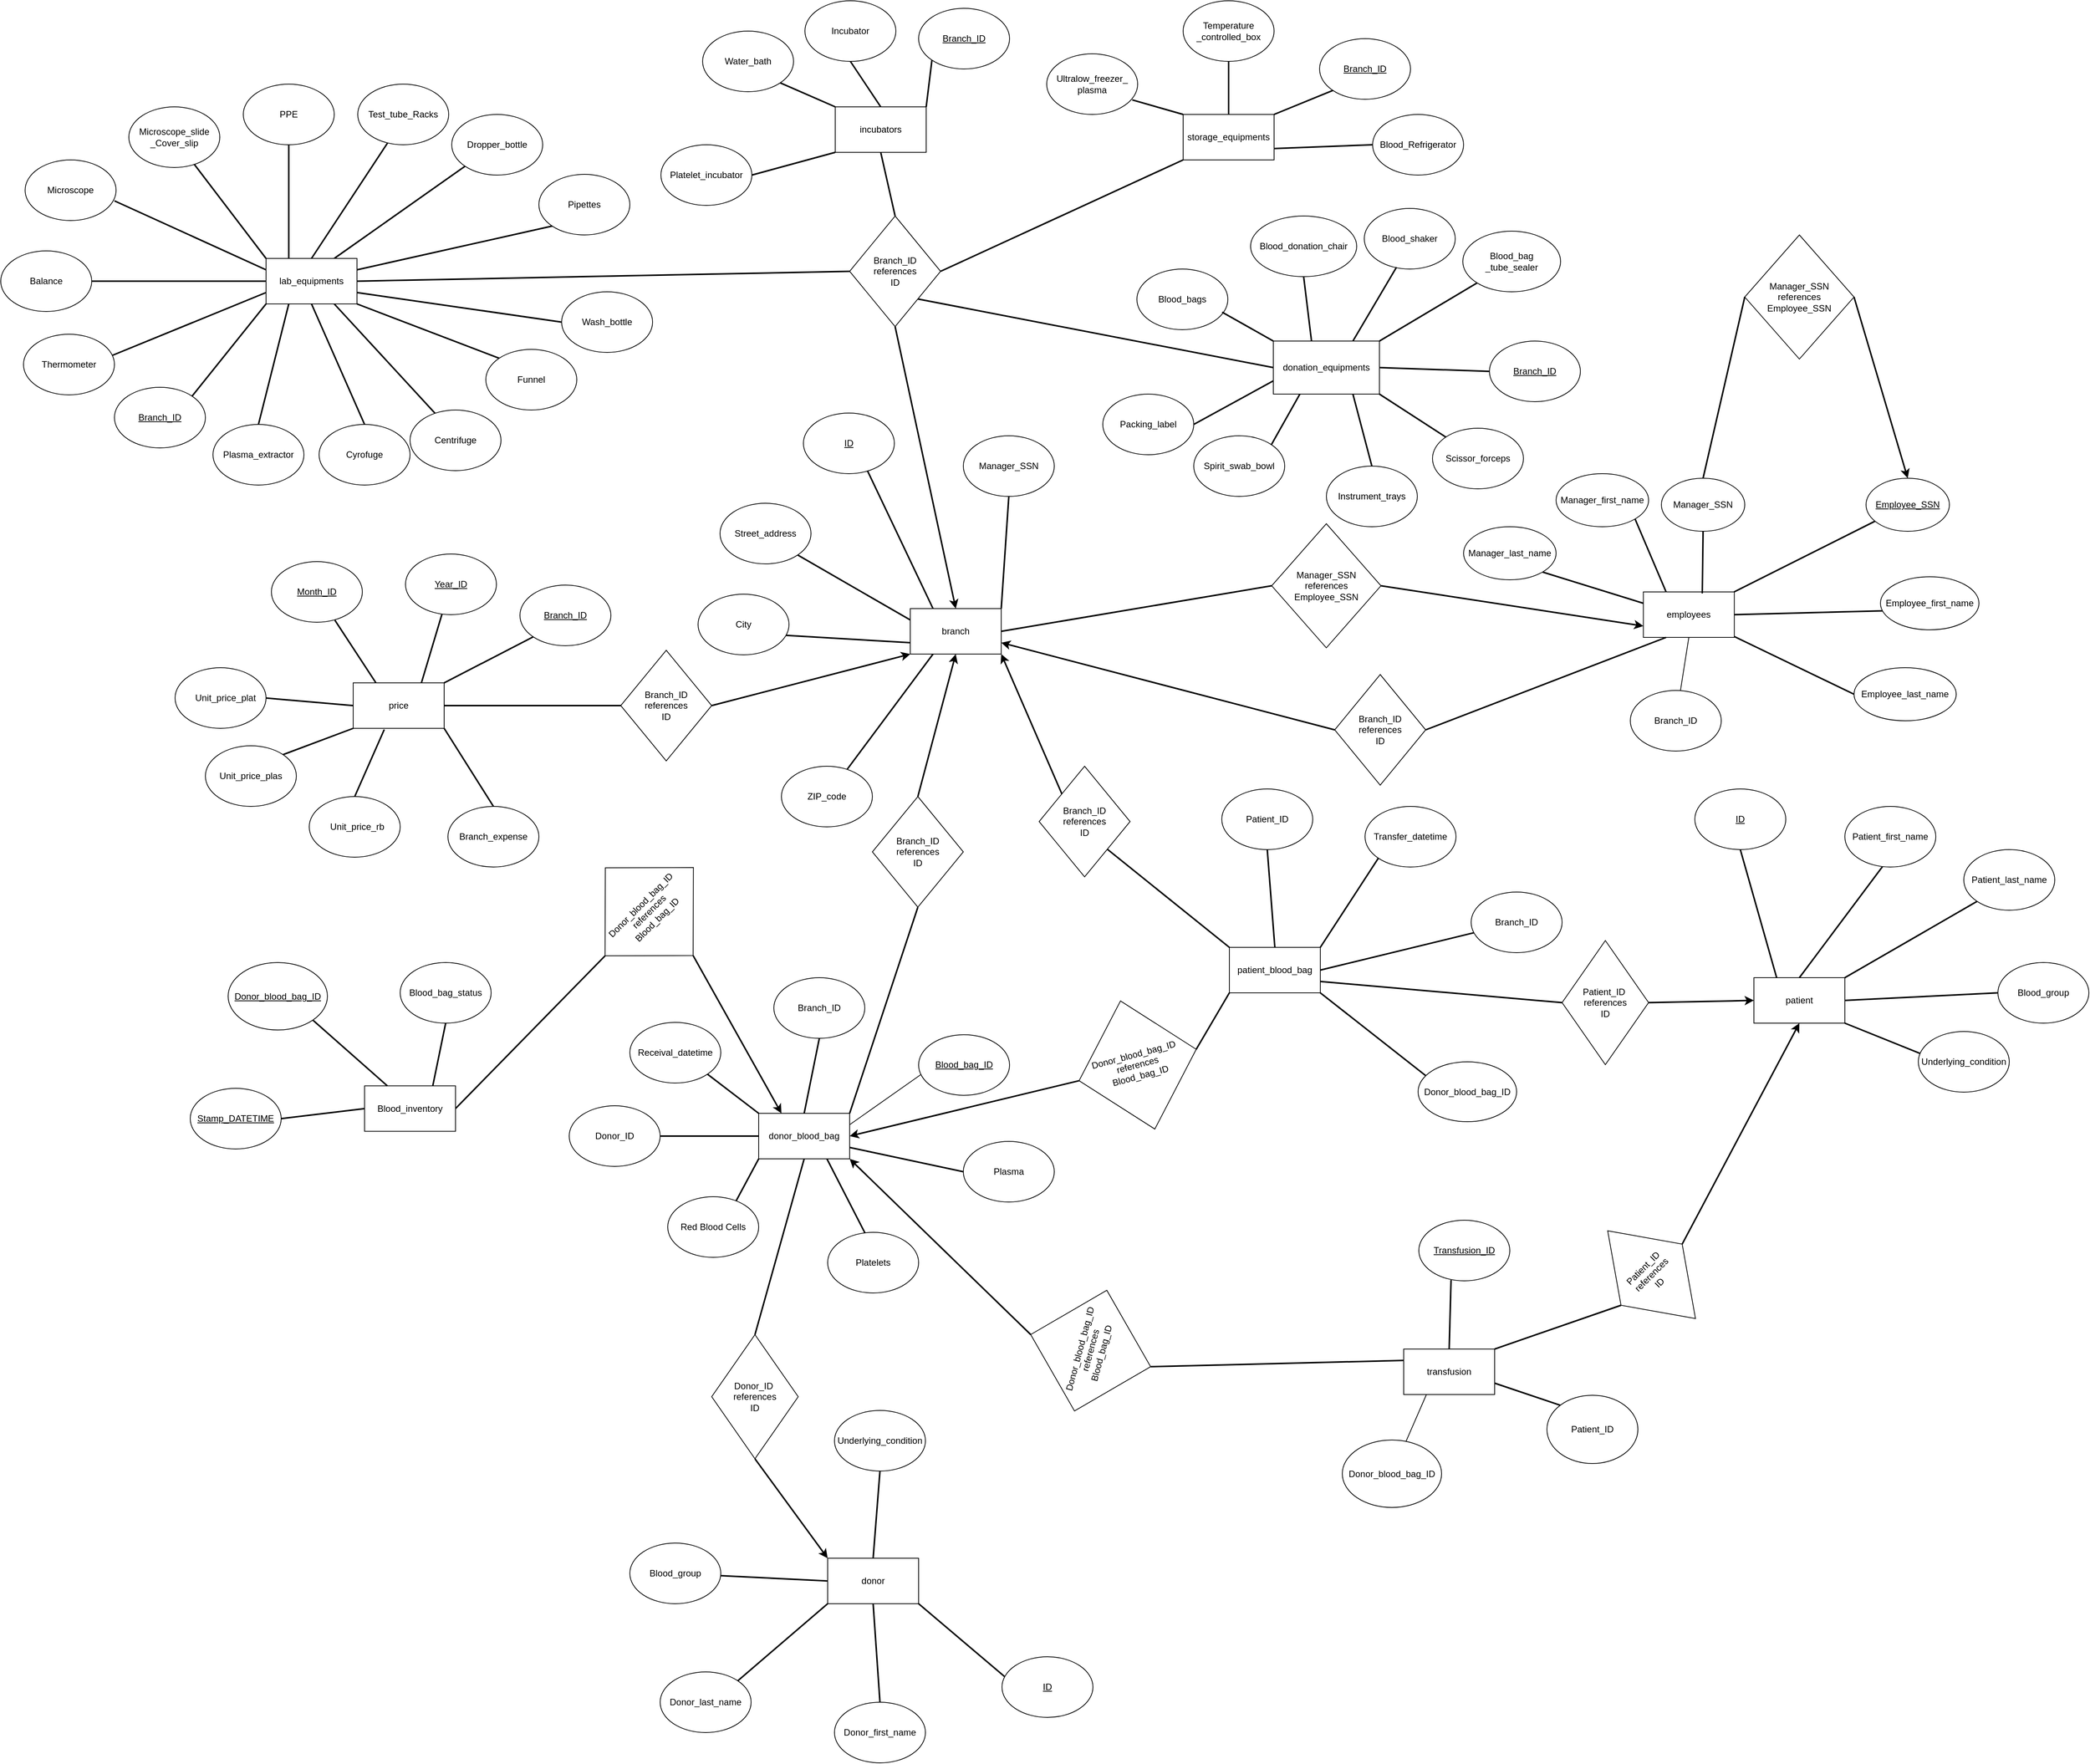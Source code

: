 <mxfile version="13.6.2" type="device"><diagram id="3Y60ea_XZzbF2cFrqnHH" name="Page-1"><mxGraphModel dx="5849" dy="2934" grid="1" gridSize="10" guides="1" tooltips="1" connect="1" arrows="1" fold="1" page="1" pageScale="1" pageWidth="850" pageHeight="1100" math="0" shadow="0"><root><mxCell id="0"/><mxCell id="1" parent="0"/><mxCell id="1bvmbVzXxk19EHoj_B0v-44" value="" style="edgeStyle=none;rounded=0;orthogonalLoop=1;jettySize=auto;html=1;startArrow=none;startFill=0;endArrow=none;endFill=0;strokeColor=#000000;strokeWidth=2;" parent="1" source="1bvmbVzXxk19EHoj_B0v-1" target="1bvmbVzXxk19EHoj_B0v-9" edge="1"><mxGeometry relative="1" as="geometry"/></mxCell><mxCell id="1bvmbVzXxk19EHoj_B0v-45" style="edgeStyle=none;rounded=0;orthogonalLoop=1;jettySize=auto;html=1;entryX=0;entryY=0.5;entryDx=0;entryDy=0;startArrow=none;startFill=0;endArrow=none;endFill=0;strokeColor=#000000;strokeWidth=2;" parent="1" source="1bvmbVzXxk19EHoj_B0v-1" target="lmfCLzT3oAR5JuxEwist-4" edge="1"><mxGeometry relative="1" as="geometry"><mxPoint x="-643.48" y="271.49" as="targetPoint"/></mxGeometry></mxCell><mxCell id="iQ5myROKQaBo35iXip2C-2" style="rounded=0;orthogonalLoop=1;jettySize=auto;html=1;exitX=1;exitY=0.5;exitDx=0;exitDy=0;entryX=0.055;entryY=0.641;entryDx=0;entryDy=0;endArrow=none;endFill=0;strokeWidth=2;entryPerimeter=0;" parent="1" source="1bvmbVzXxk19EHoj_B0v-1" target="lmfCLzT3oAR5JuxEwist-5" edge="1"><mxGeometry relative="1" as="geometry"><mxPoint x="-560" y="155" as="targetPoint"/></mxGeometry></mxCell><mxCell id="iQ5myROKQaBo35iXip2C-4" style="edgeStyle=none;rounded=0;orthogonalLoop=1;jettySize=auto;html=1;exitX=0.25;exitY=0;exitDx=0;exitDy=0;entryX=1;entryY=1;entryDx=0;entryDy=0;endArrow=none;endFill=0;strokeWidth=2;" parent="1" source="1bvmbVzXxk19EHoj_B0v-1" target="iQ5myROKQaBo35iXip2C-3" edge="1"><mxGeometry relative="1" as="geometry"/></mxCell><mxCell id="yj-j1psEQl7JL_RLvGGA-2" style="rounded=0;orthogonalLoop=1;jettySize=auto;html=1;exitX=0.5;exitY=1;exitDx=0;exitDy=0;endArrow=none;endFill=0;" parent="1" source="1bvmbVzXxk19EHoj_B0v-1" target="yj-j1psEQl7JL_RLvGGA-1" edge="1"><mxGeometry relative="1" as="geometry"/></mxCell><mxCell id="1bvmbVzXxk19EHoj_B0v-1" value="employees" style="rounded=0;whiteSpace=wrap;html=1;" parent="1" vertex="1"><mxGeometry x="-882.79" y="150" width="120" height="60" as="geometry"/></mxCell><mxCell id="1bvmbVzXxk19EHoj_B0v-48" style="edgeStyle=none;rounded=0;orthogonalLoop=1;jettySize=auto;html=1;exitX=1;exitY=0;exitDx=0;exitDy=0;entryX=0.5;entryY=1;entryDx=0;entryDy=0;startArrow=none;startFill=0;endArrow=none;endFill=0;strokeColor=#000000;strokeWidth=2;" parent="1" source="1bvmbVzXxk19EHoj_B0v-2" target="1bvmbVzXxk19EHoj_B0v-22" edge="1"><mxGeometry relative="1" as="geometry"/></mxCell><mxCell id="9bUoZf10xSUrFuOm_69n-11" style="edgeStyle=none;rounded=0;orthogonalLoop=1;jettySize=auto;html=1;exitX=0.25;exitY=0;exitDx=0;exitDy=0;entryX=0.7;entryY=0.938;entryDx=0;entryDy=0;entryPerimeter=0;endArrow=none;endFill=0;strokeWidth=2;" parent="1" source="1bvmbVzXxk19EHoj_B0v-2" target="of7Dctc46TEnzPCstevH-3" edge="1"><mxGeometry relative="1" as="geometry"/></mxCell><mxCell id="9bUoZf10xSUrFuOm_69n-12" style="edgeStyle=none;rounded=0;orthogonalLoop=1;jettySize=auto;html=1;exitX=0;exitY=0.25;exitDx=0;exitDy=0;entryX=1;entryY=1;entryDx=0;entryDy=0;endArrow=none;endFill=0;strokeWidth=2;" parent="1" source="1bvmbVzXxk19EHoj_B0v-2" target="of7Dctc46TEnzPCstevH-5" edge="1"><mxGeometry relative="1" as="geometry"/></mxCell><mxCell id="9bUoZf10xSUrFuOm_69n-14" style="edgeStyle=none;rounded=0;orthogonalLoop=1;jettySize=auto;html=1;exitX=0;exitY=0.75;exitDx=0;exitDy=0;entryX=0.959;entryY=0.678;entryDx=0;entryDy=0;entryPerimeter=0;endArrow=none;endFill=0;strokeWidth=2;" parent="1" source="1bvmbVzXxk19EHoj_B0v-2" target="1bvmbVzXxk19EHoj_B0v-24" edge="1"><mxGeometry relative="1" as="geometry"/></mxCell><mxCell id="9bUoZf10xSUrFuOm_69n-16" style="edgeStyle=none;rounded=0;orthogonalLoop=1;jettySize=auto;html=1;exitX=0.25;exitY=1;exitDx=0;exitDy=0;endArrow=none;endFill=0;strokeWidth=2;" parent="1" source="1bvmbVzXxk19EHoj_B0v-2" target="of7Dctc46TEnzPCstevH-6" edge="1"><mxGeometry relative="1" as="geometry"/></mxCell><mxCell id="9bUoZf10xSUrFuOm_69n-26" style="edgeStyle=none;rounded=0;orthogonalLoop=1;jettySize=auto;html=1;exitX=1;exitY=0.5;exitDx=0;exitDy=0;entryX=0;entryY=0.5;entryDx=0;entryDy=0;endArrow=none;endFill=0;strokeWidth=2;" parent="1" source="1bvmbVzXxk19EHoj_B0v-2" target="yFvzuMSMjRWLn5NgjYj_-19" edge="1"><mxGeometry relative="1" as="geometry"/></mxCell><mxCell id="1bvmbVzXxk19EHoj_B0v-2" value="branch" style="rounded=0;whiteSpace=wrap;html=1;" parent="1" vertex="1"><mxGeometry x="-1850" y="172" width="120" height="60" as="geometry"/></mxCell><mxCell id="9bUoZf10xSUrFuOm_69n-20" style="edgeStyle=none;rounded=0;orthogonalLoop=1;jettySize=auto;html=1;exitX=0;exitY=1;exitDx=0;exitDy=0;entryX=1;entryY=0;entryDx=0;entryDy=0;endArrow=none;endFill=0;strokeWidth=2;" parent="1" source="1bvmbVzXxk19EHoj_B0v-3" target="iQ5myROKQaBo35iXip2C-8" edge="1"><mxGeometry relative="1" as="geometry"/></mxCell><mxCell id="9bUoZf10xSUrFuOm_69n-21" style="edgeStyle=none;rounded=0;orthogonalLoop=1;jettySize=auto;html=1;exitX=0.5;exitY=1;exitDx=0;exitDy=0;entryX=0.5;entryY=0;entryDx=0;entryDy=0;endArrow=none;endFill=0;strokeWidth=2;" parent="1" source="1bvmbVzXxk19EHoj_B0v-3" target="iQ5myROKQaBo35iXip2C-7" edge="1"><mxGeometry relative="1" as="geometry"/></mxCell><mxCell id="9bUoZf10xSUrFuOm_69n-23" style="edgeStyle=none;rounded=0;orthogonalLoop=1;jettySize=auto;html=1;exitX=1;exitY=1;exitDx=0;exitDy=0;entryX=0.042;entryY=0.344;entryDx=0;entryDy=0;entryPerimeter=0;endArrow=none;endFill=0;strokeWidth=2;" parent="1" source="1bvmbVzXxk19EHoj_B0v-3" target="1bvmbVzXxk19EHoj_B0v-29" edge="1"><mxGeometry relative="1" as="geometry"/></mxCell><mxCell id="9bUoZf10xSUrFuOm_69n-24" style="edgeStyle=none;rounded=0;orthogonalLoop=1;jettySize=auto;html=1;exitX=0;exitY=0.5;exitDx=0;exitDy=0;endArrow=none;endFill=0;strokeWidth=2;" parent="1" source="1bvmbVzXxk19EHoj_B0v-3" target="1bvmbVzXxk19EHoj_B0v-27" edge="1"><mxGeometry relative="1" as="geometry"/></mxCell><mxCell id="9bUoZf10xSUrFuOm_69n-33" style="edgeStyle=none;rounded=0;orthogonalLoop=1;jettySize=auto;html=1;exitX=0.5;exitY=0;exitDx=0;exitDy=0;entryX=0.5;entryY=1;entryDx=0;entryDy=0;endArrow=none;endFill=0;strokeWidth=2;" parent="1" source="1bvmbVzXxk19EHoj_B0v-3" target="1bvmbVzXxk19EHoj_B0v-34" edge="1"><mxGeometry relative="1" as="geometry"/></mxCell><mxCell id="1bvmbVzXxk19EHoj_B0v-3" value="donor" style="rounded=0;whiteSpace=wrap;html=1;" parent="1" vertex="1"><mxGeometry x="-1959" y="1425" width="120" height="60" as="geometry"/></mxCell><mxCell id="9bUoZf10xSUrFuOm_69n-50" style="edgeStyle=none;rounded=0;orthogonalLoop=1;jettySize=auto;html=1;exitX=0.25;exitY=0;exitDx=0;exitDy=0;entryX=0.698;entryY=0.967;entryDx=0;entryDy=0;entryPerimeter=0;endArrow=none;endFill=0;strokeWidth=2;" parent="1" source="1bvmbVzXxk19EHoj_B0v-5" target="1bvmbVzXxk19EHoj_B0v-139" edge="1"><mxGeometry relative="1" as="geometry"/></mxCell><mxCell id="9bUoZf10xSUrFuOm_69n-51" style="edgeStyle=none;rounded=0;orthogonalLoop=1;jettySize=auto;html=1;exitX=0.75;exitY=0;exitDx=0;exitDy=0;entryX=0.408;entryY=0.957;entryDx=0;entryDy=0;entryPerimeter=0;endArrow=none;endFill=0;strokeWidth=2;" parent="1" source="1bvmbVzXxk19EHoj_B0v-5" target="1bvmbVzXxk19EHoj_B0v-145" edge="1"><mxGeometry relative="1" as="geometry"/></mxCell><mxCell id="XVJvXpZ-d7-FWdPFqFlN-119" style="edgeStyle=none;rounded=0;orthogonalLoop=1;jettySize=auto;html=1;exitX=1;exitY=0;exitDx=0;exitDy=0;entryX=0;entryY=1;entryDx=0;entryDy=0;startArrow=none;startFill=0;endArrow=none;endFill=0;strokeWidth=2;" parent="1" source="1bvmbVzXxk19EHoj_B0v-5" target="XVJvXpZ-d7-FWdPFqFlN-118" edge="1"><mxGeometry relative="1" as="geometry"/></mxCell><mxCell id="XVJvXpZ-d7-FWdPFqFlN-123" style="edgeStyle=none;rounded=0;orthogonalLoop=1;jettySize=auto;html=1;exitX=1;exitY=0.5;exitDx=0;exitDy=0;entryX=0;entryY=0.5;entryDx=0;entryDy=0;startArrow=none;startFill=0;endArrow=none;endFill=0;strokeWidth=2;" parent="1" source="1bvmbVzXxk19EHoj_B0v-5" target="XVJvXpZ-d7-FWdPFqFlN-121" edge="1"><mxGeometry relative="1" as="geometry"/></mxCell><mxCell id="XVJvXpZ-d7-FWdPFqFlN-124" style="edgeStyle=none;rounded=0;orthogonalLoop=1;jettySize=auto;html=1;exitX=1;exitY=1;exitDx=0;exitDy=0;entryX=0.5;entryY=0;entryDx=0;entryDy=0;startArrow=none;startFill=0;endArrow=none;endFill=0;strokeWidth=2;" parent="1" source="1bvmbVzXxk19EHoj_B0v-5" target="1bvmbVzXxk19EHoj_B0v-143" edge="1"><mxGeometry relative="1" as="geometry"/></mxCell><mxCell id="1bvmbVzXxk19EHoj_B0v-5" value="price" style="rounded=0;whiteSpace=wrap;html=1;" parent="1" vertex="1"><mxGeometry x="-2585" y="270" width="120" height="60" as="geometry"/></mxCell><mxCell id="9bUoZf10xSUrFuOm_69n-46" style="edgeStyle=none;rounded=0;orthogonalLoop=1;jettySize=auto;html=1;exitX=1;exitY=1;exitDx=0;exitDy=0;entryX=0;entryY=0.25;entryDx=0;entryDy=0;endArrow=none;endFill=0;strokeWidth=2;" parent="1" source="1bvmbVzXxk19EHoj_B0v-8" target="1bvmbVzXxk19EHoj_B0v-1" edge="1"><mxGeometry relative="1" as="geometry"/></mxCell><mxCell id="1bvmbVzXxk19EHoj_B0v-8" value="Manager_last_name" style="ellipse;whiteSpace=wrap;html=1;" parent="1" vertex="1"><mxGeometry x="-1120" y="64" width="122.07" height="70" as="geometry"/></mxCell><mxCell id="1bvmbVzXxk19EHoj_B0v-9" value="&lt;u&gt;Employee_SSN&lt;/u&gt;" style="ellipse;whiteSpace=wrap;html=1;" parent="1" vertex="1"><mxGeometry x="-589" width="110" height="70" as="geometry"/></mxCell><mxCell id="yFvzuMSMjRWLn5NgjYj_-24" style="edgeStyle=none;rounded=0;orthogonalLoop=1;jettySize=auto;html=1;exitX=0.5;exitY=0;exitDx=0;exitDy=0;entryX=0;entryY=0.5;entryDx=0;entryDy=0;startArrow=none;startFill=0;endArrow=none;endFill=0;strokeWidth=2;" parent="1" source="1bvmbVzXxk19EHoj_B0v-10" target="yFvzuMSMjRWLn5NgjYj_-22" edge="1"><mxGeometry relative="1" as="geometry"/></mxCell><mxCell id="1bvmbVzXxk19EHoj_B0v-10" value="Manager_SSN" style="ellipse;whiteSpace=wrap;html=1;" parent="1" vertex="1"><mxGeometry x="-859.0" width="110" height="70" as="geometry"/></mxCell><mxCell id="1bvmbVzXxk19EHoj_B0v-22" value="Manager_SSN" style="ellipse;whiteSpace=wrap;html=1;" parent="1" vertex="1"><mxGeometry x="-1780" y="-56" width="120" height="80" as="geometry"/></mxCell><mxCell id="1bvmbVzXxk19EHoj_B0v-24" value="City" style="ellipse;whiteSpace=wrap;html=1;" parent="1" vertex="1"><mxGeometry x="-2130" y="153" width="120" height="80" as="geometry"/></mxCell><mxCell id="1bvmbVzXxk19EHoj_B0v-27" value="Blood_group" style="ellipse;whiteSpace=wrap;html=1;" parent="1" vertex="1"><mxGeometry x="-2220" y="1405" width="120" height="80" as="geometry"/></mxCell><mxCell id="1bvmbVzXxk19EHoj_B0v-29" value="&lt;u&gt;ID&lt;/u&gt;" style="ellipse;whiteSpace=wrap;html=1;" parent="1" vertex="1"><mxGeometry x="-1729" y="1555" width="120" height="80" as="geometry"/></mxCell><mxCell id="1bvmbVzXxk19EHoj_B0v-30" value="Red Blood Cells" style="ellipse;whiteSpace=wrap;html=1;" parent="1" vertex="1"><mxGeometry x="-2170" y="948" width="120" height="80" as="geometry"/></mxCell><mxCell id="1bvmbVzXxk19EHoj_B0v-31" value="Platelets" style="ellipse;whiteSpace=wrap;html=1;" parent="1" vertex="1"><mxGeometry x="-1959" y="995" width="120" height="80" as="geometry"/></mxCell><mxCell id="1bvmbVzXxk19EHoj_B0v-32" value="Plasma" style="ellipse;whiteSpace=wrap;html=1;" parent="1" vertex="1"><mxGeometry x="-1780" y="875" width="120" height="80" as="geometry"/></mxCell><mxCell id="1bvmbVzXxk19EHoj_B0v-33" value="Receival_datetime" style="ellipse;whiteSpace=wrap;html=1;" parent="1" vertex="1"><mxGeometry x="-2220" y="718" width="120" height="80" as="geometry"/></mxCell><mxCell id="1bvmbVzXxk19EHoj_B0v-34" value="Underlying_condition" style="ellipse;whiteSpace=wrap;html=1;" parent="1" vertex="1"><mxGeometry x="-1950" y="1230" width="120" height="80" as="geometry"/></mxCell><mxCell id="1bvmbVzXxk19EHoj_B0v-41" style="rounded=0;orthogonalLoop=1;jettySize=auto;html=1;exitX=0.648;exitY=0.033;exitDx=0;exitDy=0;entryX=0.5;entryY=1;entryDx=0;entryDy=0;strokeWidth=2;startArrow=none;startFill=0;endArrow=none;endFill=0;exitPerimeter=0;" parent="1" source="1bvmbVzXxk19EHoj_B0v-1" target="1bvmbVzXxk19EHoj_B0v-10" edge="1"><mxGeometry relative="1" as="geometry"><mxPoint x="-846.93" y="141" as="sourcePoint"/><mxPoint x="-916.93" y="135" as="targetPoint"/></mxGeometry></mxCell><mxCell id="9bUoZf10xSUrFuOm_69n-53" style="edgeStyle=none;rounded=0;orthogonalLoop=1;jettySize=auto;html=1;exitX=0.25;exitY=0;exitDx=0;exitDy=0;entryX=0.5;entryY=1;entryDx=0;entryDy=0;endArrow=none;endFill=0;strokeWidth=2;" parent="1" source="1bvmbVzXxk19EHoj_B0v-103" target="1bvmbVzXxk19EHoj_B0v-107" edge="1"><mxGeometry relative="1" as="geometry"/></mxCell><mxCell id="9bUoZf10xSUrFuOm_69n-54" style="edgeStyle=none;rounded=0;orthogonalLoop=1;jettySize=auto;html=1;exitX=0.5;exitY=0;exitDx=0;exitDy=0;entryX=0.413;entryY=0.994;entryDx=0;entryDy=0;endArrow=none;endFill=0;strokeWidth=2;entryPerimeter=0;" parent="1" source="1bvmbVzXxk19EHoj_B0v-103" target="1bvmbVzXxk19EHoj_B0v-106" edge="1"><mxGeometry relative="1" as="geometry"/></mxCell><mxCell id="9bUoZf10xSUrFuOm_69n-55" style="edgeStyle=none;rounded=0;orthogonalLoop=1;jettySize=auto;html=1;exitX=1;exitY=0;exitDx=0;exitDy=0;entryX=0;entryY=1;entryDx=0;entryDy=0;endArrow=none;endFill=0;strokeWidth=2;" parent="1" source="1bvmbVzXxk19EHoj_B0v-103" target="iQ5myROKQaBo35iXip2C-5" edge="1"><mxGeometry relative="1" as="geometry"/></mxCell><mxCell id="9bUoZf10xSUrFuOm_69n-56" style="edgeStyle=none;rounded=0;orthogonalLoop=1;jettySize=auto;html=1;exitX=1;exitY=1;exitDx=0;exitDy=0;entryX=0.024;entryY=0.365;entryDx=0;entryDy=0;entryPerimeter=0;endArrow=none;endFill=0;strokeWidth=2;" parent="1" source="1bvmbVzXxk19EHoj_B0v-103" target="1bvmbVzXxk19EHoj_B0v-112" edge="1"><mxGeometry relative="1" as="geometry"/></mxCell><mxCell id="9bUoZf10xSUrFuOm_69n-57" style="edgeStyle=none;rounded=0;orthogonalLoop=1;jettySize=auto;html=1;exitX=1;exitY=0.5;exitDx=0;exitDy=0;entryX=0;entryY=0.5;entryDx=0;entryDy=0;endArrow=none;endFill=0;strokeWidth=2;" parent="1" source="1bvmbVzXxk19EHoj_B0v-103" target="9bUoZf10xSUrFuOm_69n-9" edge="1"><mxGeometry relative="1" as="geometry"/></mxCell><mxCell id="1bvmbVzXxk19EHoj_B0v-103" value="patient" style="rounded=0;whiteSpace=wrap;html=1;" parent="1" vertex="1"><mxGeometry x="-736.93" y="659" width="120" height="60" as="geometry"/></mxCell><mxCell id="1bvmbVzXxk19EHoj_B0v-104" value="Branch_ID" style="ellipse;whiteSpace=wrap;html=1;" parent="1" vertex="1"><mxGeometry x="-1110" y="546" width="120" height="80" as="geometry"/></mxCell><mxCell id="1bvmbVzXxk19EHoj_B0v-106" value="Patient_first_name" style="ellipse;whiteSpace=wrap;html=1;" parent="1" vertex="1"><mxGeometry x="-616.93" y="433" width="120" height="80" as="geometry"/></mxCell><mxCell id="1bvmbVzXxk19EHoj_B0v-107" value="&lt;u&gt;ID&lt;/u&gt;" style="ellipse;whiteSpace=wrap;html=1;" parent="1" vertex="1"><mxGeometry x="-814.86" y="410" width="120" height="80" as="geometry"/></mxCell><mxCell id="1bvmbVzXxk19EHoj_B0v-112" value="Underlying_condition" style="ellipse;whiteSpace=wrap;html=1;" parent="1" vertex="1"><mxGeometry x="-520" y="730" width="120" height="80" as="geometry"/></mxCell><mxCell id="1bvmbVzXxk19EHoj_B0v-154" style="edgeStyle=none;rounded=0;orthogonalLoop=1;jettySize=auto;html=1;exitX=1;exitY=0.5;exitDx=0;exitDy=0;entryX=0;entryY=0.5;entryDx=0;entryDy=0;startArrow=none;startFill=0;endArrow=none;endFill=0;strokeColor=#000000;strokeWidth=2;" parent="1" source="1bvmbVzXxk19EHoj_B0v-138" target="1bvmbVzXxk19EHoj_B0v-5" edge="1"><mxGeometry relative="1" as="geometry"/></mxCell><mxCell id="1bvmbVzXxk19EHoj_B0v-138" value="&amp;nbsp; &amp;nbsp; Unit_price_plat&lt;span&gt;&#9;&lt;/span&gt;" style="ellipse;whiteSpace=wrap;html=1;" parent="1" vertex="1"><mxGeometry x="-2820" y="250" width="120" height="80" as="geometry"/></mxCell><mxCell id="1bvmbVzXxk19EHoj_B0v-139" value="&lt;u&gt;Month_ID&lt;span&gt;&#9;&lt;/span&gt;&lt;/u&gt;" style="ellipse;whiteSpace=wrap;html=1;" parent="1" vertex="1"><mxGeometry x="-2692.93" y="110" width="120" height="80" as="geometry"/></mxCell><mxCell id="1bvmbVzXxk19EHoj_B0v-146" style="edgeStyle=none;rounded=0;orthogonalLoop=1;jettySize=auto;html=1;exitX=1;exitY=0;exitDx=0;exitDy=0;entryX=0;entryY=1;entryDx=0;entryDy=0;startArrow=none;startFill=0;endArrow=none;endFill=0;strokeColor=#000000;strokeWidth=2;" parent="1" source="1bvmbVzXxk19EHoj_B0v-140" target="1bvmbVzXxk19EHoj_B0v-5" edge="1"><mxGeometry relative="1" as="geometry"/></mxCell><mxCell id="1bvmbVzXxk19EHoj_B0v-140" value="Unit_price_plas&lt;span&gt;&#9;&lt;/span&gt;" style="ellipse;whiteSpace=wrap;html=1;" parent="1" vertex="1"><mxGeometry x="-2780" y="353" width="120" height="80" as="geometry"/></mxCell><mxCell id="1bvmbVzXxk19EHoj_B0v-147" style="edgeStyle=none;rounded=0;orthogonalLoop=1;jettySize=auto;html=1;exitX=0.5;exitY=0;exitDx=0;exitDy=0;entryX=0.342;entryY=1.025;entryDx=0;entryDy=0;entryPerimeter=0;startArrow=none;startFill=0;endArrow=none;endFill=0;strokeColor=#000000;strokeWidth=2;" parent="1" source="1bvmbVzXxk19EHoj_B0v-141" target="1bvmbVzXxk19EHoj_B0v-5" edge="1"><mxGeometry relative="1" as="geometry"/></mxCell><mxCell id="1bvmbVzXxk19EHoj_B0v-141" value="&amp;nbsp; Unit_price_rb" style="ellipse;whiteSpace=wrap;html=1;" parent="1" vertex="1"><mxGeometry x="-2643" y="420" width="120" height="80" as="geometry"/></mxCell><mxCell id="1bvmbVzXxk19EHoj_B0v-143" value="Branch_expense" style="ellipse;whiteSpace=wrap;html=1;" parent="1" vertex="1"><mxGeometry x="-2460" y="433" width="120" height="80" as="geometry"/></mxCell><mxCell id="1bvmbVzXxk19EHoj_B0v-145" value="&lt;u&gt;Year_ID&lt;span&gt;&#9;&lt;/span&gt;&lt;/u&gt;" style="ellipse;whiteSpace=wrap;html=1;" parent="1" vertex="1"><mxGeometry x="-2516" y="100" width="120" height="80" as="geometry"/></mxCell><mxCell id="yFvzuMSMjRWLn5NgjYj_-10" style="edgeStyle=none;rounded=0;orthogonalLoop=1;jettySize=auto;html=1;exitX=1;exitY=0;exitDx=0;exitDy=0;entryX=0;entryY=0.5;entryDx=0;entryDy=0;endArrow=none;endFill=0;strokeWidth=2;" parent="1" source="1bvmbVzXxk19EHoj_B0v-155" target="yFvzuMSMjRWLn5NgjYj_-9" edge="1"><mxGeometry relative="1" as="geometry"/></mxCell><mxCell id="XVJvXpZ-d7-FWdPFqFlN-5" style="edgeStyle=none;rounded=0;orthogonalLoop=1;jettySize=auto;html=1;exitX=0.25;exitY=1;exitDx=0;exitDy=0;endArrow=none;endFill=0;" parent="1" source="1bvmbVzXxk19EHoj_B0v-155" target="1bvmbVzXxk19EHoj_B0v-157" edge="1"><mxGeometry relative="1" as="geometry"/></mxCell><mxCell id="1bvmbVzXxk19EHoj_B0v-155" value="transfusion" style="rounded=0;whiteSpace=wrap;html=1;" parent="1" vertex="1"><mxGeometry x="-1199" y="1149" width="120" height="60" as="geometry"/></mxCell><mxCell id="1bvmbVzXxk19EHoj_B0v-161" style="edgeStyle=none;rounded=0;orthogonalLoop=1;jettySize=auto;html=1;exitX=0.354;exitY=0.986;exitDx=0;exitDy=0;startArrow=none;startFill=0;endArrow=none;endFill=0;strokeColor=#000000;strokeWidth=2;exitPerimeter=0;entryX=0.5;entryY=0;entryDx=0;entryDy=0;" parent="1" source="1bvmbVzXxk19EHoj_B0v-156" target="1bvmbVzXxk19EHoj_B0v-155" edge="1"><mxGeometry relative="1" as="geometry"><mxPoint x="-1139" y="1139" as="targetPoint"/></mxGeometry></mxCell><mxCell id="1bvmbVzXxk19EHoj_B0v-156" value="&lt;u&gt;Transfusion_ID&lt;/u&gt;" style="ellipse;whiteSpace=wrap;html=1;" parent="1" vertex="1"><mxGeometry x="-1179" y="979" width="120" height="80" as="geometry"/></mxCell><mxCell id="1bvmbVzXxk19EHoj_B0v-157" value="Donor_blood_bag_ID" style="ellipse;whiteSpace=wrap;html=1;" parent="1" vertex="1"><mxGeometry x="-1280" y="1269" width="131" height="89" as="geometry"/></mxCell><mxCell id="1bvmbVzXxk19EHoj_B0v-160" style="edgeStyle=none;rounded=0;orthogonalLoop=1;jettySize=auto;html=1;exitX=0;exitY=0;exitDx=0;exitDy=0;entryX=1;entryY=0.75;entryDx=0;entryDy=0;startArrow=none;startFill=0;endArrow=none;endFill=0;strokeColor=#000000;strokeWidth=2;" parent="1" source="1bvmbVzXxk19EHoj_B0v-158" target="1bvmbVzXxk19EHoj_B0v-155" edge="1"><mxGeometry relative="1" as="geometry"/></mxCell><mxCell id="1bvmbVzXxk19EHoj_B0v-158" value="Patient_ID&lt;span&gt;&#9;&lt;/span&gt;" style="ellipse;whiteSpace=wrap;html=1;" parent="1" vertex="1"><mxGeometry x="-1010" y="1210" width="120" height="90" as="geometry"/></mxCell><mxCell id="yFvzuMSMjRWLn5NgjYj_-11" style="edgeStyle=none;rounded=0;orthogonalLoop=1;jettySize=auto;html=1;exitX=1;exitY=0.5;exitDx=0;exitDy=0;entryX=0.5;entryY=1;entryDx=0;entryDy=0;endArrow=classic;endFill=1;strokeWidth=2;" parent="1" source="yFvzuMSMjRWLn5NgjYj_-9" target="1bvmbVzXxk19EHoj_B0v-103" edge="1"><mxGeometry relative="1" as="geometry"/></mxCell><mxCell id="yFvzuMSMjRWLn5NgjYj_-9" value="Patient_ID&amp;nbsp;&lt;br&gt;references&lt;br&gt;ID" style="rhombus;whiteSpace=wrap;html=1;rotation=-45;" parent="1" vertex="1"><mxGeometry x="-929.0" y="969" width="114.14" height="163.79" as="geometry"/></mxCell><mxCell id="9bUoZf10xSUrFuOm_69n-37" style="edgeStyle=none;rounded=0;orthogonalLoop=1;jettySize=auto;html=1;exitX=0;exitY=0;exitDx=0;exitDy=0;entryX=1;entryY=1;entryDx=0;entryDy=0;endArrow=classic;endFill=1;strokeWidth=2;" parent="1" source="yFvzuMSMjRWLn5NgjYj_-12" target="1bvmbVzXxk19EHoj_B0v-2" edge="1"><mxGeometry relative="1" as="geometry"/></mxCell><mxCell id="yFvzuMSMjRWLn5NgjYj_-12" value="Branch_ID&lt;br&gt;references&lt;br&gt;ID" style="rhombus;whiteSpace=wrap;html=1;" parent="1" vertex="1"><mxGeometry x="-1680" y="380" width="120" height="146" as="geometry"/></mxCell><mxCell id="9bUoZf10xSUrFuOm_69n-39" style="edgeStyle=none;rounded=0;orthogonalLoop=1;jettySize=auto;html=1;exitX=1;exitY=0.5;exitDx=0;exitDy=0;entryX=0;entryY=0.5;entryDx=0;entryDy=0;endArrow=classic;endFill=1;strokeWidth=2;" parent="1" source="yFvzuMSMjRWLn5NgjYj_-15" target="1bvmbVzXxk19EHoj_B0v-103" edge="1"><mxGeometry relative="1" as="geometry"/></mxCell><mxCell id="yFvzuMSMjRWLn5NgjYj_-15" value="Patient_ID&amp;nbsp;&lt;br&gt;references&lt;br&gt;ID" style="rhombus;whiteSpace=wrap;html=1;rotation=0;" parent="1" vertex="1"><mxGeometry x="-990" y="610" width="114.14" height="163.79" as="geometry"/></mxCell><mxCell id="yFvzuMSMjRWLn5NgjYj_-20" style="edgeStyle=none;rounded=0;orthogonalLoop=1;jettySize=auto;html=1;exitX=1;exitY=0.5;exitDx=0;exitDy=0;startArrow=none;startFill=0;endArrow=classic;endFill=1;strokeWidth=2;entryX=0;entryY=0.75;entryDx=0;entryDy=0;" parent="1" source="yFvzuMSMjRWLn5NgjYj_-19" target="1bvmbVzXxk19EHoj_B0v-1" edge="1"><mxGeometry relative="1" as="geometry"><mxPoint x="-909" y="194" as="targetPoint"/></mxGeometry></mxCell><mxCell id="yFvzuMSMjRWLn5NgjYj_-19" value="Manager_SSN&lt;br&gt;references&lt;br&gt;Employee_SSN" style="rhombus;whiteSpace=wrap;html=1;rotation=0;" parent="1" vertex="1"><mxGeometry x="-1373.14" y="60" width="144.14" height="163.79" as="geometry"/></mxCell><mxCell id="yFvzuMSMjRWLn5NgjYj_-23" style="edgeStyle=none;rounded=0;orthogonalLoop=1;jettySize=auto;html=1;exitX=1;exitY=0.5;exitDx=0;exitDy=0;entryX=0.5;entryY=0;entryDx=0;entryDy=0;startArrow=none;startFill=0;endArrow=classic;endFill=1;strokeWidth=2;" parent="1" source="yFvzuMSMjRWLn5NgjYj_-22" target="1bvmbVzXxk19EHoj_B0v-9" edge="1"><mxGeometry relative="1" as="geometry"/></mxCell><mxCell id="yFvzuMSMjRWLn5NgjYj_-22" value="Manager_SSN&lt;br&gt;references&lt;br&gt;Employee_SSN" style="rhombus;whiteSpace=wrap;html=1;rotation=0;" parent="1" vertex="1"><mxGeometry x="-749" y="-321" width="144.14" height="163.79" as="geometry"/></mxCell><mxCell id="iQ5myROKQaBo35iXip2C-3" value="Manager_first_name" style="ellipse;whiteSpace=wrap;html=1;" parent="1" vertex="1"><mxGeometry x="-997.93" y="-6" width="122.07" height="70" as="geometry"/></mxCell><mxCell id="iQ5myROKQaBo35iXip2C-5" value="Patient_last_name" style="ellipse;whiteSpace=wrap;html=1;" parent="1" vertex="1"><mxGeometry x="-460" y="490" width="120" height="80" as="geometry"/></mxCell><mxCell id="iQ5myROKQaBo35iXip2C-7" value="Donor_first_name" style="ellipse;whiteSpace=wrap;html=1;" parent="1" vertex="1"><mxGeometry x="-1950" y="1615" width="120" height="80" as="geometry"/></mxCell><mxCell id="iQ5myROKQaBo35iXip2C-8" value="Donor_last_name" style="ellipse;whiteSpace=wrap;html=1;" parent="1" vertex="1"><mxGeometry x="-2180" y="1575" width="120" height="80" as="geometry"/></mxCell><mxCell id="9bUoZf10xSUrFuOm_69n-41" style="edgeStyle=none;rounded=0;orthogonalLoop=1;jettySize=auto;html=1;exitX=0.5;exitY=1;exitDx=0;exitDy=0;entryX=0;entryY=0;entryDx=0;entryDy=0;endArrow=classic;endFill=1;strokeWidth=2;" parent="1" source="iQ5myROKQaBo35iXip2C-15" target="1bvmbVzXxk19EHoj_B0v-3" edge="1"><mxGeometry relative="1" as="geometry"/></mxCell><mxCell id="iQ5myROKQaBo35iXip2C-15" value="Donor_ID&amp;nbsp;&lt;br&gt;references&lt;br&gt;ID" style="rhombus;whiteSpace=wrap;html=1;rotation=0;" parent="1" vertex="1"><mxGeometry x="-2112" y="1130" width="114.14" height="163.79" as="geometry"/></mxCell><mxCell id="iQ5myROKQaBo35iXip2C-19" value="Branch_ID" style="ellipse;whiteSpace=wrap;html=1;" parent="1" vertex="1"><mxGeometry x="-2030" y="659.0" width="120" height="80" as="geometry"/></mxCell><mxCell id="9bUoZf10xSUrFuOm_69n-3" style="edgeStyle=none;rounded=0;orthogonalLoop=1;jettySize=auto;html=1;exitX=0.75;exitY=1;exitDx=0;exitDy=0;entryX=0.41;entryY=0.01;entryDx=0;entryDy=0;entryPerimeter=0;endArrow=none;endFill=0;strokeWidth=2;" parent="1" source="lmfCLzT3oAR5JuxEwist-1" target="1bvmbVzXxk19EHoj_B0v-31" edge="1"><mxGeometry relative="1" as="geometry"/></mxCell><mxCell id="9bUoZf10xSUrFuOm_69n-4" style="edgeStyle=none;rounded=0;orthogonalLoop=1;jettySize=auto;html=1;exitX=0;exitY=1;exitDx=0;exitDy=0;entryX=0.752;entryY=0.069;entryDx=0;entryDy=0;entryPerimeter=0;endArrow=none;endFill=0;strokeWidth=2;" parent="1" source="lmfCLzT3oAR5JuxEwist-1" target="1bvmbVzXxk19EHoj_B0v-30" edge="1"><mxGeometry relative="1" as="geometry"/></mxCell><mxCell id="9bUoZf10xSUrFuOm_69n-27" style="edgeStyle=none;rounded=0;orthogonalLoop=1;jettySize=auto;html=1;exitX=0;exitY=0.5;exitDx=0;exitDy=0;entryX=1;entryY=0.5;entryDx=0;entryDy=0;endArrow=none;endFill=0;strokeWidth=2;" parent="1" source="lmfCLzT3oAR5JuxEwist-1" target="9bUoZf10xSUrFuOm_69n-7" edge="1"><mxGeometry relative="1" as="geometry"/></mxCell><mxCell id="9bUoZf10xSUrFuOm_69n-28" style="edgeStyle=none;rounded=0;orthogonalLoop=1;jettySize=auto;html=1;exitX=0;exitY=0;exitDx=0;exitDy=0;entryX=1;entryY=1;entryDx=0;entryDy=0;endArrow=none;endFill=0;strokeWidth=2;" parent="1" source="lmfCLzT3oAR5JuxEwist-1" target="1bvmbVzXxk19EHoj_B0v-33" edge="1"><mxGeometry relative="1" as="geometry"/></mxCell><mxCell id="9bUoZf10xSUrFuOm_69n-30" style="edgeStyle=none;rounded=0;orthogonalLoop=1;jettySize=auto;html=1;exitX=1;exitY=0.75;exitDx=0;exitDy=0;entryX=0;entryY=0.5;entryDx=0;entryDy=0;endArrow=none;endFill=0;strokeWidth=2;" parent="1" source="lmfCLzT3oAR5JuxEwist-1" target="1bvmbVzXxk19EHoj_B0v-32" edge="1"><mxGeometry relative="1" as="geometry"/></mxCell><mxCell id="9bUoZf10xSUrFuOm_69n-32" style="edgeStyle=none;rounded=0;orthogonalLoop=1;jettySize=auto;html=1;exitX=0.5;exitY=0;exitDx=0;exitDy=0;entryX=0.5;entryY=1;entryDx=0;entryDy=0;endArrow=none;endFill=0;strokeWidth=2;" parent="1" source="lmfCLzT3oAR5JuxEwist-1" target="iQ5myROKQaBo35iXip2C-19" edge="1"><mxGeometry relative="1" as="geometry"/></mxCell><mxCell id="9bUoZf10xSUrFuOm_69n-40" style="edgeStyle=none;rounded=0;orthogonalLoop=1;jettySize=auto;html=1;exitX=0.5;exitY=1;exitDx=0;exitDy=0;entryX=0.5;entryY=0;entryDx=0;entryDy=0;endArrow=none;endFill=0;strokeWidth=2;" parent="1" source="lmfCLzT3oAR5JuxEwist-1" target="iQ5myROKQaBo35iXip2C-15" edge="1"><mxGeometry relative="1" as="geometry"/></mxCell><mxCell id="9bUoZf10xSUrFuOm_69n-48" style="edgeStyle=none;rounded=0;orthogonalLoop=1;jettySize=auto;html=1;exitX=1;exitY=0;exitDx=0;exitDy=0;entryX=0.5;entryY=1;entryDx=0;entryDy=0;endArrow=none;endFill=0;strokeWidth=2;" parent="1" source="lmfCLzT3oAR5JuxEwist-1" target="9bUoZf10xSUrFuOm_69n-47" edge="1"><mxGeometry relative="1" as="geometry"/></mxCell><mxCell id="XVJvXpZ-d7-FWdPFqFlN-4" style="rounded=0;orthogonalLoop=1;jettySize=auto;html=1;exitX=1;exitY=0.25;exitDx=0;exitDy=0;entryX=0.026;entryY=0.657;entryDx=0;entryDy=0;entryPerimeter=0;endArrow=none;endFill=0;" parent="1" source="lmfCLzT3oAR5JuxEwist-1" target="XVJvXpZ-d7-FWdPFqFlN-2" edge="1"><mxGeometry relative="1" as="geometry"/></mxCell><mxCell id="XVJvXpZ-d7-FWdPFqFlN-10" style="edgeStyle=none;rounded=0;orthogonalLoop=1;jettySize=auto;html=1;exitX=1;exitY=1;exitDx=0;exitDy=0;entryX=0.5;entryY=0;entryDx=0;entryDy=0;endArrow=none;endFill=0;strokeWidth=2;startArrow=classic;startFill=1;" parent="1" source="lmfCLzT3oAR5JuxEwist-1" target="XVJvXpZ-d7-FWdPFqFlN-6" edge="1"><mxGeometry relative="1" as="geometry"/></mxCell><mxCell id="XVJvXpZ-d7-FWdPFqFlN-15" style="edgeStyle=none;rounded=0;orthogonalLoop=1;jettySize=auto;html=1;exitX=1;exitY=0.5;exitDx=0;exitDy=0;entryX=0;entryY=0.5;entryDx=0;entryDy=0;startArrow=classic;startFill=1;endArrow=none;endFill=0;strokeWidth=2;" parent="1" source="lmfCLzT3oAR5JuxEwist-1" target="XVJvXpZ-d7-FWdPFqFlN-13" edge="1"><mxGeometry relative="1" as="geometry"/></mxCell><mxCell id="lmfCLzT3oAR5JuxEwist-1" value="donor_blood_bag" style="rounded=0;whiteSpace=wrap;html=1;" parent="1" vertex="1"><mxGeometry x="-2050" y="838" width="120" height="60" as="geometry"/></mxCell><mxCell id="XVJvXpZ-d7-FWdPFqFlN-115" style="edgeStyle=none;rounded=0;orthogonalLoop=1;jettySize=auto;html=1;exitX=1;exitY=0.5;exitDx=0;exitDy=0;entryX=0;entryY=0.5;entryDx=0;entryDy=0;startArrow=none;startFill=0;endArrow=none;endFill=0;strokeWidth=2;" parent="1" source="lmfCLzT3oAR5JuxEwist-2" target="XVJvXpZ-d7-FWdPFqFlN-114" edge="1"><mxGeometry relative="1" as="geometry"/></mxCell><mxCell id="XVJvXpZ-d7-FWdPFqFlN-120" style="edgeStyle=none;rounded=0;orthogonalLoop=1;jettySize=auto;html=1;exitX=0;exitY=0.5;exitDx=0;exitDy=0;entryX=1;entryY=0.5;entryDx=0;entryDy=0;startArrow=none;startFill=0;endArrow=none;endFill=0;strokeWidth=2;" parent="1" source="lmfCLzT3oAR5JuxEwist-2" target="XVJvXpZ-d7-FWdPFqFlN-109" edge="1"><mxGeometry relative="1" as="geometry"/></mxCell><mxCell id="lmfCLzT3oAR5JuxEwist-2" value="Blood_inventory" style="rounded=0;whiteSpace=wrap;html=1;" parent="1" vertex="1"><mxGeometry x="-2570" y="801.71" width="120" height="60" as="geometry"/></mxCell><mxCell id="lmfCLzT3oAR5JuxEwist-16" style="edgeStyle=none;rounded=0;orthogonalLoop=1;jettySize=auto;html=1;exitX=0.5;exitY=0;exitDx=0;exitDy=0;entryX=0.5;entryY=1;entryDx=0;entryDy=0;endArrow=none;endFill=0;strokeWidth=2;" parent="1" source="lmfCLzT3oAR5JuxEwist-3" target="lmfCLzT3oAR5JuxEwist-13" edge="1"><mxGeometry relative="1" as="geometry"/></mxCell><mxCell id="of7Dctc46TEnzPCstevH-9" style="edgeStyle=none;rounded=0;orthogonalLoop=1;jettySize=auto;html=1;exitX=1;exitY=0.5;exitDx=0;exitDy=0;endArrow=none;endFill=0;strokeWidth=2;" parent="1" source="lmfCLzT3oAR5JuxEwist-3" target="1bvmbVzXxk19EHoj_B0v-104" edge="1"><mxGeometry relative="1" as="geometry"/></mxCell><mxCell id="9bUoZf10xSUrFuOm_69n-34" style="edgeStyle=none;rounded=0;orthogonalLoop=1;jettySize=auto;html=1;exitX=1;exitY=1;exitDx=0;exitDy=0;entryX=0.092;entryY=0.25;entryDx=0;entryDy=0;entryPerimeter=0;endArrow=none;endFill=0;strokeWidth=2;" parent="1" source="lmfCLzT3oAR5JuxEwist-3" target="lmfCLzT3oAR5JuxEwist-14" edge="1"><mxGeometry relative="1" as="geometry"/></mxCell><mxCell id="9bUoZf10xSUrFuOm_69n-35" style="edgeStyle=none;rounded=0;orthogonalLoop=1;jettySize=auto;html=1;exitX=1;exitY=0;exitDx=0;exitDy=0;entryX=0;entryY=1;entryDx=0;entryDy=0;endArrow=none;endFill=0;strokeWidth=2;" parent="1" source="lmfCLzT3oAR5JuxEwist-3" target="lmfCLzT3oAR5JuxEwist-7" edge="1"><mxGeometry relative="1" as="geometry"/></mxCell><mxCell id="9bUoZf10xSUrFuOm_69n-36" style="edgeStyle=none;rounded=0;orthogonalLoop=1;jettySize=auto;html=1;exitX=0;exitY=0;exitDx=0;exitDy=0;entryX=1;entryY=1;entryDx=0;entryDy=0;endArrow=none;endFill=0;strokeWidth=2;" parent="1" source="lmfCLzT3oAR5JuxEwist-3" target="yFvzuMSMjRWLn5NgjYj_-12" edge="1"><mxGeometry relative="1" as="geometry"/></mxCell><mxCell id="9bUoZf10xSUrFuOm_69n-38" style="edgeStyle=none;rounded=0;orthogonalLoop=1;jettySize=auto;html=1;exitX=1;exitY=0.75;exitDx=0;exitDy=0;entryX=0;entryY=0.5;entryDx=0;entryDy=0;endArrow=none;endFill=0;strokeWidth=2;" parent="1" source="lmfCLzT3oAR5JuxEwist-3" target="yFvzuMSMjRWLn5NgjYj_-15" edge="1"><mxGeometry relative="1" as="geometry"/></mxCell><mxCell id="XVJvXpZ-d7-FWdPFqFlN-17" style="edgeStyle=none;rounded=0;orthogonalLoop=1;jettySize=auto;html=1;exitX=0;exitY=1;exitDx=0;exitDy=0;entryX=1;entryY=0.5;entryDx=0;entryDy=0;startArrow=none;startFill=0;endArrow=none;endFill=0;strokeWidth=2;" parent="1" source="lmfCLzT3oAR5JuxEwist-3" target="XVJvXpZ-d7-FWdPFqFlN-13" edge="1"><mxGeometry relative="1" as="geometry"/></mxCell><mxCell id="lmfCLzT3oAR5JuxEwist-3" value="patient_blood_bag" style="rounded=0;whiteSpace=wrap;html=1;" parent="1" vertex="1"><mxGeometry x="-1429" y="619" width="120" height="60" as="geometry"/></mxCell><mxCell id="lmfCLzT3oAR5JuxEwist-4" value="Employee_last_name&lt;u&gt;&lt;br&gt;&lt;/u&gt;" style="ellipse;whiteSpace=wrap;html=1;" parent="1" vertex="1"><mxGeometry x="-604.86" y="250" width="134.86" height="70" as="geometry"/></mxCell><mxCell id="lmfCLzT3oAR5JuxEwist-5" value="Employee_first_name&lt;u&gt;&lt;br&gt;&lt;/u&gt;" style="ellipse;whiteSpace=wrap;html=1;" parent="1" vertex="1"><mxGeometry x="-570" y="130" width="130" height="70" as="geometry"/></mxCell><mxCell id="lmfCLzT3oAR5JuxEwist-7" value="Transfer_datetime" style="ellipse;whiteSpace=wrap;html=1;" parent="1" vertex="1"><mxGeometry x="-1250" y="433" width="120" height="80" as="geometry"/></mxCell><mxCell id="lmfCLzT3oAR5JuxEwist-13" value="Patient_ID" style="ellipse;whiteSpace=wrap;html=1;" parent="1" vertex="1"><mxGeometry x="-1439" y="410" width="120" height="80" as="geometry"/></mxCell><mxCell id="lmfCLzT3oAR5JuxEwist-14" value="Donor_blood_bag_ID" style="ellipse;whiteSpace=wrap;html=1;" parent="1" vertex="1"><mxGeometry x="-1180" y="770" width="130" height="79" as="geometry"/></mxCell><mxCell id="of7Dctc46TEnzPCstevH-3" value="&lt;u&gt;ID&lt;/u&gt;" style="ellipse;whiteSpace=wrap;html=1;" parent="1" vertex="1"><mxGeometry x="-1991" y="-86" width="120" height="80" as="geometry"/></mxCell><mxCell id="of7Dctc46TEnzPCstevH-5" value="Street_address" style="ellipse;whiteSpace=wrap;html=1;" parent="1" vertex="1"><mxGeometry x="-2101" y="33" width="120" height="80" as="geometry"/></mxCell><mxCell id="of7Dctc46TEnzPCstevH-6" value="ZIP_code" style="ellipse;whiteSpace=wrap;html=1;" parent="1" vertex="1"><mxGeometry x="-2020" y="380" width="120" height="80" as="geometry"/></mxCell><mxCell id="yj-j1psEQl7JL_RLvGGA-1" value="Branch_ID" style="ellipse;whiteSpace=wrap;html=1;" parent="1" vertex="1"><mxGeometry x="-900" y="280" width="120" height="80" as="geometry"/></mxCell><mxCell id="9bUoZf10xSUrFuOm_69n-7" value="Donor_ID" style="ellipse;whiteSpace=wrap;html=1;" parent="1" vertex="1"><mxGeometry x="-2300" y="828" width="120" height="80" as="geometry"/></mxCell><mxCell id="9bUoZf10xSUrFuOm_69n-9" value="Blood_group" style="ellipse;whiteSpace=wrap;html=1;" parent="1" vertex="1"><mxGeometry x="-415" y="639" width="120" height="80" as="geometry"/></mxCell><mxCell id="9bUoZf10xSUrFuOm_69n-44" style="edgeStyle=none;rounded=0;orthogonalLoop=1;jettySize=auto;html=1;exitX=0;exitY=0.5;exitDx=0;exitDy=0;entryX=1;entryY=0.75;entryDx=0;entryDy=0;endArrow=classic;endFill=1;strokeWidth=2;" parent="1" source="9bUoZf10xSUrFuOm_69n-42" target="1bvmbVzXxk19EHoj_B0v-2" edge="1"><mxGeometry relative="1" as="geometry"/></mxCell><mxCell id="9bUoZf10xSUrFuOm_69n-45" style="edgeStyle=none;rounded=0;orthogonalLoop=1;jettySize=auto;html=1;exitX=1;exitY=0.5;exitDx=0;exitDy=0;entryX=0.25;entryY=1;entryDx=0;entryDy=0;endArrow=none;endFill=0;strokeWidth=2;" parent="1" source="9bUoZf10xSUrFuOm_69n-42" target="1bvmbVzXxk19EHoj_B0v-1" edge="1"><mxGeometry relative="1" as="geometry"/></mxCell><mxCell id="9bUoZf10xSUrFuOm_69n-42" value="Branch_ID&lt;br&gt;references&lt;br&gt;ID" style="rhombus;whiteSpace=wrap;html=1;" parent="1" vertex="1"><mxGeometry x="-1290" y="259" width="120" height="146" as="geometry"/></mxCell><mxCell id="9bUoZf10xSUrFuOm_69n-49" style="edgeStyle=none;rounded=0;orthogonalLoop=1;jettySize=auto;html=1;exitX=0.5;exitY=0;exitDx=0;exitDy=0;entryX=0.5;entryY=1;entryDx=0;entryDy=0;endArrow=classic;endFill=1;strokeWidth=2;" parent="1" source="9bUoZf10xSUrFuOm_69n-47" target="1bvmbVzXxk19EHoj_B0v-2" edge="1"><mxGeometry relative="1" as="geometry"/></mxCell><mxCell id="9bUoZf10xSUrFuOm_69n-47" value="Branch_ID&lt;br&gt;references&lt;br&gt;ID" style="rhombus;whiteSpace=wrap;html=1;" parent="1" vertex="1"><mxGeometry x="-1900" y="420" width="120" height="146" as="geometry"/></mxCell><mxCell id="XVJvXpZ-d7-FWdPFqFlN-2" value="&lt;u&gt;Blood_bag_ID&lt;/u&gt;" style="ellipse;whiteSpace=wrap;html=1;" parent="1" vertex="1"><mxGeometry x="-1839" y="734.21" width="120" height="80" as="geometry"/></mxCell><mxCell id="XVJvXpZ-d7-FWdPFqFlN-11" style="edgeStyle=none;rounded=0;orthogonalLoop=1;jettySize=auto;html=1;exitX=0.5;exitY=1;exitDx=0;exitDy=0;entryX=0;entryY=0.25;entryDx=0;entryDy=0;endArrow=none;endFill=0;strokeWidth=2;" parent="1" source="XVJvXpZ-d7-FWdPFqFlN-6" target="1bvmbVzXxk19EHoj_B0v-155" edge="1"><mxGeometry relative="1" as="geometry"/></mxCell><mxCell id="XVJvXpZ-d7-FWdPFqFlN-6" value="Donor_blood_bag_ID&amp;nbsp;&lt;br&gt;references&lt;br&gt;Blood_bag_ID" style="rhombus;whiteSpace=wrap;html=1;rotation=-75;" parent="1" vertex="1"><mxGeometry x="-1694.44" y="1069.18" width="164.86" height="163.79" as="geometry"/></mxCell><mxCell id="XVJvXpZ-d7-FWdPFqFlN-13" value="Donor_blood_bag_ID&amp;nbsp;&lt;br&gt;references&lt;br&gt;Blood_bag_ID" style="rhombus;whiteSpace=wrap;html=1;rotation=-15;" parent="1" vertex="1"><mxGeometry x="-1630" y="686.71" width="160" height="175" as="geometry"/></mxCell><mxCell id="XVJvXpZ-d7-FWdPFqFlN-57" style="edgeStyle=none;rounded=0;orthogonalLoop=1;jettySize=auto;html=1;exitX=0;exitY=1;exitDx=0;exitDy=0;entryX=1;entryY=0;entryDx=0;entryDy=0;startArrow=none;startFill=0;endArrow=none;endFill=0;strokeWidth=2;" parent="1" source="XVJvXpZ-d7-FWdPFqFlN-18" target="XVJvXpZ-d7-FWdPFqFlN-56" edge="1"><mxGeometry relative="1" as="geometry"/></mxCell><mxCell id="XVJvXpZ-d7-FWdPFqFlN-58" style="edgeStyle=none;rounded=0;orthogonalLoop=1;jettySize=auto;html=1;exitX=0.5;exitY=1;exitDx=0;exitDy=0;entryX=0.5;entryY=0;entryDx=0;entryDy=0;startArrow=none;startFill=0;endArrow=none;endFill=0;strokeWidth=2;" parent="1" source="XVJvXpZ-d7-FWdPFqFlN-18" target="XVJvXpZ-d7-FWdPFqFlN-34" edge="1"><mxGeometry relative="1" as="geometry"/></mxCell><mxCell id="XVJvXpZ-d7-FWdPFqFlN-59" style="edgeStyle=none;rounded=0;orthogonalLoop=1;jettySize=auto;html=1;exitX=0.75;exitY=1;exitDx=0;exitDy=0;entryX=0.296;entryY=0.088;entryDx=0;entryDy=0;entryPerimeter=0;startArrow=none;startFill=0;endArrow=none;endFill=0;strokeWidth=2;" parent="1" source="XVJvXpZ-d7-FWdPFqFlN-18" target="XVJvXpZ-d7-FWdPFqFlN-26" edge="1"><mxGeometry relative="1" as="geometry"/></mxCell><mxCell id="XVJvXpZ-d7-FWdPFqFlN-60" style="edgeStyle=none;rounded=0;orthogonalLoop=1;jettySize=auto;html=1;exitX=1;exitY=1;exitDx=0;exitDy=0;entryX=0;entryY=0;entryDx=0;entryDy=0;startArrow=none;startFill=0;endArrow=none;endFill=0;strokeWidth=2;" parent="1" source="XVJvXpZ-d7-FWdPFqFlN-18" target="XVJvXpZ-d7-FWdPFqFlN-27" edge="1"><mxGeometry relative="1" as="geometry"/></mxCell><mxCell id="XVJvXpZ-d7-FWdPFqFlN-61" style="edgeStyle=none;rounded=0;orthogonalLoop=1;jettySize=auto;html=1;exitX=1;exitY=0.75;exitDx=0;exitDy=0;entryX=0;entryY=0.5;entryDx=0;entryDy=0;startArrow=none;startFill=0;endArrow=none;endFill=0;strokeWidth=2;" parent="1" source="XVJvXpZ-d7-FWdPFqFlN-18" target="XVJvXpZ-d7-FWdPFqFlN-28" edge="1"><mxGeometry relative="1" as="geometry"/></mxCell><mxCell id="XVJvXpZ-d7-FWdPFqFlN-62" style="edgeStyle=none;rounded=0;orthogonalLoop=1;jettySize=auto;html=1;exitX=1;exitY=0.25;exitDx=0;exitDy=0;entryX=0;entryY=1;entryDx=0;entryDy=0;startArrow=none;startFill=0;endArrow=none;endFill=0;strokeWidth=2;" parent="1" source="XVJvXpZ-d7-FWdPFqFlN-18" target="XVJvXpZ-d7-FWdPFqFlN-24" edge="1"><mxGeometry relative="1" as="geometry"/></mxCell><mxCell id="XVJvXpZ-d7-FWdPFqFlN-63" style="edgeStyle=none;rounded=0;orthogonalLoop=1;jettySize=auto;html=1;exitX=0.75;exitY=0;exitDx=0;exitDy=0;entryX=0;entryY=1;entryDx=0;entryDy=0;startArrow=none;startFill=0;endArrow=none;endFill=0;strokeWidth=2;" parent="1" source="XVJvXpZ-d7-FWdPFqFlN-18" target="XVJvXpZ-d7-FWdPFqFlN-46" edge="1"><mxGeometry relative="1" as="geometry"/></mxCell><mxCell id="XVJvXpZ-d7-FWdPFqFlN-64" style="edgeStyle=none;rounded=0;orthogonalLoop=1;jettySize=auto;html=1;exitX=0.5;exitY=0;exitDx=0;exitDy=0;entryX=0.342;entryY=0.938;entryDx=0;entryDy=0;entryPerimeter=0;startArrow=none;startFill=0;endArrow=none;endFill=0;strokeWidth=2;" parent="1" source="XVJvXpZ-d7-FWdPFqFlN-18" target="XVJvXpZ-d7-FWdPFqFlN-47" edge="1"><mxGeometry relative="1" as="geometry"/></mxCell><mxCell id="XVJvXpZ-d7-FWdPFqFlN-65" style="edgeStyle=none;rounded=0;orthogonalLoop=1;jettySize=auto;html=1;exitX=0.25;exitY=0;exitDx=0;exitDy=0;entryX=0.5;entryY=1;entryDx=0;entryDy=0;startArrow=none;startFill=0;endArrow=none;endFill=0;strokeWidth=2;" parent="1" source="XVJvXpZ-d7-FWdPFqFlN-18" target="XVJvXpZ-d7-FWdPFqFlN-19" edge="1"><mxGeometry relative="1" as="geometry"/></mxCell><mxCell id="XVJvXpZ-d7-FWdPFqFlN-66" style="edgeStyle=none;rounded=0;orthogonalLoop=1;jettySize=auto;html=1;exitX=0;exitY=0;exitDx=0;exitDy=0;entryX=0.708;entryY=0.925;entryDx=0;entryDy=0;entryPerimeter=0;startArrow=none;startFill=0;endArrow=none;endFill=0;strokeWidth=2;" parent="1" source="XVJvXpZ-d7-FWdPFqFlN-18" target="XVJvXpZ-d7-FWdPFqFlN-44" edge="1"><mxGeometry relative="1" as="geometry"/></mxCell><mxCell id="XVJvXpZ-d7-FWdPFqFlN-67" style="edgeStyle=none;rounded=0;orthogonalLoop=1;jettySize=auto;html=1;exitX=0;exitY=0.25;exitDx=0;exitDy=0;entryX=0.982;entryY=0.675;entryDx=0;entryDy=0;entryPerimeter=0;startArrow=none;startFill=0;endArrow=none;endFill=0;strokeWidth=2;" parent="1" source="XVJvXpZ-d7-FWdPFqFlN-18" target="XVJvXpZ-d7-FWdPFqFlN-43" edge="1"><mxGeometry relative="1" as="geometry"/></mxCell><mxCell id="XVJvXpZ-d7-FWdPFqFlN-69" style="edgeStyle=none;rounded=0;orthogonalLoop=1;jettySize=auto;html=1;exitX=0;exitY=0.5;exitDx=0;exitDy=0;entryX=1;entryY=0.5;entryDx=0;entryDy=0;startArrow=none;startFill=0;endArrow=none;endFill=0;strokeWidth=2;" parent="1" source="XVJvXpZ-d7-FWdPFqFlN-18" target="XVJvXpZ-d7-FWdPFqFlN-29" edge="1"><mxGeometry relative="1" as="geometry"/></mxCell><mxCell id="XVJvXpZ-d7-FWdPFqFlN-70" style="edgeStyle=none;rounded=0;orthogonalLoop=1;jettySize=auto;html=1;exitX=0;exitY=0.75;exitDx=0;exitDy=0;entryX=0.975;entryY=0.35;entryDx=0;entryDy=0;entryPerimeter=0;startArrow=none;startFill=0;endArrow=none;endFill=0;strokeWidth=2;" parent="1" source="XVJvXpZ-d7-FWdPFqFlN-18" target="XVJvXpZ-d7-FWdPFqFlN-22" edge="1"><mxGeometry relative="1" as="geometry"/></mxCell><mxCell id="XVJvXpZ-d7-FWdPFqFlN-106" style="edgeStyle=none;rounded=0;orthogonalLoop=1;jettySize=auto;html=1;exitX=1;exitY=0.5;exitDx=0;exitDy=0;entryX=0;entryY=0.5;entryDx=0;entryDy=0;startArrow=none;startFill=0;endArrow=none;endFill=0;strokeWidth=2;" parent="1" source="XVJvXpZ-d7-FWdPFqFlN-18" target="XVJvXpZ-d7-FWdPFqFlN-86" edge="1"><mxGeometry relative="1" as="geometry"/></mxCell><mxCell id="XVJvXpZ-d7-FWdPFqFlN-18" value="lab_equipments" style="rounded=0;whiteSpace=wrap;html=1;" parent="1" vertex="1"><mxGeometry x="-2700" y="-290" width="120" height="60" as="geometry"/></mxCell><mxCell id="XVJvXpZ-d7-FWdPFqFlN-19" value="PPE" style="ellipse;whiteSpace=wrap;html=1;" parent="1" vertex="1"><mxGeometry x="-2730" y="-520" width="120" height="80" as="geometry"/></mxCell><mxCell id="XVJvXpZ-d7-FWdPFqFlN-20" value="Scissor_forceps" style="ellipse;whiteSpace=wrap;html=1;" parent="1" vertex="1"><mxGeometry x="-1161" y="-66" width="120" height="80" as="geometry"/></mxCell><mxCell id="XVJvXpZ-d7-FWdPFqFlN-21" value="Instrument_trays" style="ellipse;whiteSpace=wrap;html=1;" parent="1" vertex="1"><mxGeometry x="-1301" y="-16" width="120" height="80" as="geometry"/></mxCell><mxCell id="XVJvXpZ-d7-FWdPFqFlN-22" value="Thermometer" style="ellipse;whiteSpace=wrap;html=1;" parent="1" vertex="1"><mxGeometry x="-3020" y="-190" width="120" height="80" as="geometry"/></mxCell><mxCell id="XVJvXpZ-d7-FWdPFqFlN-23" value="Incubator" style="ellipse;whiteSpace=wrap;html=1;" parent="1" vertex="1"><mxGeometry x="-1989" y="-630" width="120" height="80" as="geometry"/></mxCell><mxCell id="XVJvXpZ-d7-FWdPFqFlN-24" value="Pipettes" style="ellipse;whiteSpace=wrap;html=1;" parent="1" vertex="1"><mxGeometry x="-2340" y="-401" width="120" height="80" as="geometry"/></mxCell><mxCell id="XVJvXpZ-d7-FWdPFqFlN-26" value="Centrifuge" style="ellipse;whiteSpace=wrap;html=1;" parent="1" vertex="1"><mxGeometry x="-2510" y="-90" width="120" height="80" as="geometry"/></mxCell><mxCell id="XVJvXpZ-d7-FWdPFqFlN-27" value="Funnel" style="ellipse;whiteSpace=wrap;html=1;" parent="1" vertex="1"><mxGeometry x="-2410" y="-170" width="120" height="80" as="geometry"/></mxCell><mxCell id="XVJvXpZ-d7-FWdPFqFlN-28" value="Wash_bottle" style="ellipse;whiteSpace=wrap;html=1;" parent="1" vertex="1"><mxGeometry x="-2310" y="-246" width="120" height="80" as="geometry"/></mxCell><mxCell id="XVJvXpZ-d7-FWdPFqFlN-29" value="Balance" style="ellipse;whiteSpace=wrap;html=1;" parent="1" vertex="1"><mxGeometry x="-3050" y="-300" width="120" height="80" as="geometry"/></mxCell><mxCell id="XVJvXpZ-d7-FWdPFqFlN-30" value="Blood_donation_chair" style="ellipse;whiteSpace=wrap;html=1;" parent="1" vertex="1"><mxGeometry x="-1401" y="-346" width="140" height="80" as="geometry"/></mxCell><mxCell id="XVJvXpZ-d7-FWdPFqFlN-31" value="Blood_shaker" style="ellipse;whiteSpace=wrap;html=1;" parent="1" vertex="1"><mxGeometry x="-1251" y="-356" width="120" height="80" as="geometry"/></mxCell><mxCell id="XVJvXpZ-d7-FWdPFqFlN-32" value="Blood_bags" style="ellipse;whiteSpace=wrap;html=1;" parent="1" vertex="1"><mxGeometry x="-1551" y="-276" width="120" height="80" as="geometry"/></mxCell><mxCell id="XVJvXpZ-d7-FWdPFqFlN-33" value="Packing_label" style="ellipse;whiteSpace=wrap;html=1;" parent="1" vertex="1"><mxGeometry x="-1596" y="-111" width="120" height="80" as="geometry"/></mxCell><mxCell id="XVJvXpZ-d7-FWdPFqFlN-34" value="Cyrofuge" style="ellipse;whiteSpace=wrap;html=1;" parent="1" vertex="1"><mxGeometry x="-2630" y="-71" width="120" height="80" as="geometry"/></mxCell><mxCell id="XVJvXpZ-d7-FWdPFqFlN-72" style="edgeStyle=none;rounded=0;orthogonalLoop=1;jettySize=auto;html=1;exitX=0.5;exitY=0;exitDx=0;exitDy=0;entryX=0.25;entryY=1;entryDx=0;entryDy=0;startArrow=none;startFill=0;endArrow=none;endFill=0;strokeWidth=2;" parent="1" source="XVJvXpZ-d7-FWdPFqFlN-35" target="XVJvXpZ-d7-FWdPFqFlN-18" edge="1"><mxGeometry relative="1" as="geometry"/></mxCell><mxCell id="XVJvXpZ-d7-FWdPFqFlN-35" value="Plasma_extractor" style="ellipse;whiteSpace=wrap;html=1;" parent="1" vertex="1"><mxGeometry x="-2770" y="-71" width="120" height="80" as="geometry"/></mxCell><mxCell id="XVJvXpZ-d7-FWdPFqFlN-36" value="Blood_bag&lt;br&gt;_tube_sealer" style="ellipse;whiteSpace=wrap;html=1;" parent="1" vertex="1"><mxGeometry x="-1121" y="-326" width="129" height="80" as="geometry"/></mxCell><mxCell id="XVJvXpZ-d7-FWdPFqFlN-37" value="Blood_Refrigerator" style="ellipse;whiteSpace=wrap;html=1;" parent="1" vertex="1"><mxGeometry x="-1240" y="-480" width="120" height="80" as="geometry"/></mxCell><mxCell id="XVJvXpZ-d7-FWdPFqFlN-39" value="Ultralow_freezer_&lt;br&gt;plasma" style="ellipse;whiteSpace=wrap;html=1;" parent="1" vertex="1"><mxGeometry x="-1670" y="-560" width="120" height="80" as="geometry"/></mxCell><mxCell id="XVJvXpZ-d7-FWdPFqFlN-41" value="Temperature&lt;br&gt;_controlled_box" style="ellipse;whiteSpace=wrap;html=1;" parent="1" vertex="1"><mxGeometry x="-1490" y="-630" width="120" height="80" as="geometry"/></mxCell><mxCell id="XVJvXpZ-d7-FWdPFqFlN-42" value="Water_bath" style="ellipse;whiteSpace=wrap;html=1;" parent="1" vertex="1"><mxGeometry x="-2124" y="-590" width="120" height="80" as="geometry"/></mxCell><mxCell id="XVJvXpZ-d7-FWdPFqFlN-43" value="Microscope" style="ellipse;whiteSpace=wrap;html=1;" parent="1" vertex="1"><mxGeometry x="-3017.86" y="-420" width="120" height="80" as="geometry"/></mxCell><mxCell id="XVJvXpZ-d7-FWdPFqFlN-44" value="Microscope_slide&lt;br&gt;_Cover_slip" style="ellipse;whiteSpace=wrap;html=1;" parent="1" vertex="1"><mxGeometry x="-2881" y="-490" width="120" height="80" as="geometry"/></mxCell><mxCell id="XVJvXpZ-d7-FWdPFqFlN-46" value="Dropper_bottle" style="ellipse;whiteSpace=wrap;html=1;" parent="1" vertex="1"><mxGeometry x="-2455" y="-480" width="120" height="80" as="geometry"/></mxCell><mxCell id="XVJvXpZ-d7-FWdPFqFlN-47" value="Test_tube_Racks" style="ellipse;whiteSpace=wrap;html=1;" parent="1" vertex="1"><mxGeometry x="-2579" y="-520" width="120" height="80" as="geometry"/></mxCell><mxCell id="XVJvXpZ-d7-FWdPFqFlN-48" value="Spirit_swab_bowl" style="ellipse;whiteSpace=wrap;html=1;" parent="1" vertex="1"><mxGeometry x="-1476" y="-56" width="120" height="80" as="geometry"/></mxCell><mxCell id="XVJvXpZ-d7-FWdPFqFlN-77" style="edgeStyle=none;rounded=0;orthogonalLoop=1;jettySize=auto;html=1;exitX=0;exitY=0;exitDx=0;exitDy=0;entryX=0.941;entryY=0.76;entryDx=0;entryDy=0;entryPerimeter=0;startArrow=none;startFill=0;endArrow=none;endFill=0;strokeWidth=2;" parent="1" source="XVJvXpZ-d7-FWdPFqFlN-50" target="XVJvXpZ-d7-FWdPFqFlN-39" edge="1"><mxGeometry relative="1" as="geometry"/></mxCell><mxCell id="XVJvXpZ-d7-FWdPFqFlN-78" style="edgeStyle=none;rounded=0;orthogonalLoop=1;jettySize=auto;html=1;exitX=0.5;exitY=0;exitDx=0;exitDy=0;entryX=0.5;entryY=1;entryDx=0;entryDy=0;startArrow=none;startFill=0;endArrow=none;endFill=0;strokeWidth=2;" parent="1" source="XVJvXpZ-d7-FWdPFqFlN-50" target="XVJvXpZ-d7-FWdPFqFlN-41" edge="1"><mxGeometry relative="1" as="geometry"/></mxCell><mxCell id="XVJvXpZ-d7-FWdPFqFlN-85" style="edgeStyle=none;rounded=0;orthogonalLoop=1;jettySize=auto;html=1;exitX=1;exitY=0;exitDx=0;exitDy=0;entryX=0;entryY=1;entryDx=0;entryDy=0;startArrow=none;startFill=0;endArrow=none;endFill=0;strokeWidth=2;" parent="1" source="XVJvXpZ-d7-FWdPFqFlN-50" target="XVJvXpZ-d7-FWdPFqFlN-84" edge="1"><mxGeometry relative="1" as="geometry"/></mxCell><mxCell id="XVJvXpZ-d7-FWdPFqFlN-88" style="edgeStyle=none;rounded=0;orthogonalLoop=1;jettySize=auto;html=1;exitX=1;exitY=0.75;exitDx=0;exitDy=0;entryX=0;entryY=0.5;entryDx=0;entryDy=0;startArrow=none;startFill=0;endArrow=none;endFill=0;strokeWidth=2;" parent="1" source="XVJvXpZ-d7-FWdPFqFlN-50" target="XVJvXpZ-d7-FWdPFqFlN-37" edge="1"><mxGeometry relative="1" as="geometry"/></mxCell><mxCell id="XVJvXpZ-d7-FWdPFqFlN-90" style="edgeStyle=none;rounded=0;orthogonalLoop=1;jettySize=auto;html=1;exitX=0;exitY=1;exitDx=0;exitDy=0;entryX=1;entryY=0.5;entryDx=0;entryDy=0;startArrow=none;startFill=0;endArrow=none;endFill=0;strokeWidth=2;" parent="1" source="XVJvXpZ-d7-FWdPFqFlN-50" target="XVJvXpZ-d7-FWdPFqFlN-86" edge="1"><mxGeometry relative="1" as="geometry"/></mxCell><mxCell id="XVJvXpZ-d7-FWdPFqFlN-50" value="storage_equipments" style="rounded=0;whiteSpace=wrap;html=1;" parent="1" vertex="1"><mxGeometry x="-1490" y="-480" width="120" height="60" as="geometry"/></mxCell><mxCell id="XVJvXpZ-d7-FWdPFqFlN-94" style="edgeStyle=none;rounded=0;orthogonalLoop=1;jettySize=auto;html=1;exitX=0;exitY=0;exitDx=0;exitDy=0;entryX=0.937;entryY=0.711;entryDx=0;entryDy=0;entryPerimeter=0;startArrow=none;startFill=0;endArrow=none;endFill=0;strokeWidth=2;" parent="1" source="XVJvXpZ-d7-FWdPFqFlN-51" target="XVJvXpZ-d7-FWdPFqFlN-32" edge="1"><mxGeometry relative="1" as="geometry"/></mxCell><mxCell id="XVJvXpZ-d7-FWdPFqFlN-95" style="edgeStyle=none;rounded=0;orthogonalLoop=1;jettySize=auto;html=1;exitX=0.364;exitY=0.067;exitDx=0;exitDy=0;entryX=0.5;entryY=1;entryDx=0;entryDy=0;startArrow=none;startFill=0;endArrow=none;endFill=0;strokeWidth=2;exitPerimeter=0;" parent="1" source="XVJvXpZ-d7-FWdPFqFlN-51" target="XVJvXpZ-d7-FWdPFqFlN-30" edge="1"><mxGeometry relative="1" as="geometry"/></mxCell><mxCell id="XVJvXpZ-d7-FWdPFqFlN-96" style="edgeStyle=none;rounded=0;orthogonalLoop=1;jettySize=auto;html=1;exitX=0.75;exitY=0;exitDx=0;exitDy=0;entryX=0.354;entryY=0.97;entryDx=0;entryDy=0;entryPerimeter=0;startArrow=none;startFill=0;endArrow=none;endFill=0;strokeWidth=2;" parent="1" source="XVJvXpZ-d7-FWdPFqFlN-51" target="XVJvXpZ-d7-FWdPFqFlN-31" edge="1"><mxGeometry relative="1" as="geometry"/></mxCell><mxCell id="XVJvXpZ-d7-FWdPFqFlN-97" style="edgeStyle=none;rounded=0;orthogonalLoop=1;jettySize=auto;html=1;exitX=1;exitY=0;exitDx=0;exitDy=0;entryX=0;entryY=1;entryDx=0;entryDy=0;startArrow=none;startFill=0;endArrow=none;endFill=0;strokeWidth=2;" parent="1" source="XVJvXpZ-d7-FWdPFqFlN-51" target="XVJvXpZ-d7-FWdPFqFlN-36" edge="1"><mxGeometry relative="1" as="geometry"/></mxCell><mxCell id="XVJvXpZ-d7-FWdPFqFlN-98" style="edgeStyle=none;rounded=0;orthogonalLoop=1;jettySize=auto;html=1;exitX=1;exitY=0.5;exitDx=0;exitDy=0;entryX=0;entryY=0.5;entryDx=0;entryDy=0;startArrow=none;startFill=0;endArrow=none;endFill=0;strokeWidth=2;" parent="1" source="XVJvXpZ-d7-FWdPFqFlN-51" target="XVJvXpZ-d7-FWdPFqFlN-53" edge="1"><mxGeometry relative="1" as="geometry"/></mxCell><mxCell id="XVJvXpZ-d7-FWdPFqFlN-99" style="edgeStyle=none;rounded=0;orthogonalLoop=1;jettySize=auto;html=1;exitX=1;exitY=1;exitDx=0;exitDy=0;entryX=0;entryY=0;entryDx=0;entryDy=0;startArrow=none;startFill=0;endArrow=none;endFill=0;strokeWidth=2;" parent="1" source="XVJvXpZ-d7-FWdPFqFlN-51" target="XVJvXpZ-d7-FWdPFqFlN-20" edge="1"><mxGeometry relative="1" as="geometry"/></mxCell><mxCell id="XVJvXpZ-d7-FWdPFqFlN-100" style="edgeStyle=none;rounded=0;orthogonalLoop=1;jettySize=auto;html=1;exitX=0.75;exitY=1;exitDx=0;exitDy=0;entryX=0.5;entryY=0;entryDx=0;entryDy=0;startArrow=none;startFill=0;endArrow=none;endFill=0;strokeWidth=2;" parent="1" source="XVJvXpZ-d7-FWdPFqFlN-51" target="XVJvXpZ-d7-FWdPFqFlN-21" edge="1"><mxGeometry relative="1" as="geometry"/></mxCell><mxCell id="XVJvXpZ-d7-FWdPFqFlN-101" style="edgeStyle=none;rounded=0;orthogonalLoop=1;jettySize=auto;html=1;exitX=0.25;exitY=1;exitDx=0;exitDy=0;entryX=1;entryY=0;entryDx=0;entryDy=0;startArrow=none;startFill=0;endArrow=none;endFill=0;strokeWidth=2;" parent="1" source="XVJvXpZ-d7-FWdPFqFlN-51" target="XVJvXpZ-d7-FWdPFqFlN-48" edge="1"><mxGeometry relative="1" as="geometry"/></mxCell><mxCell id="XVJvXpZ-d7-FWdPFqFlN-102" style="edgeStyle=none;rounded=0;orthogonalLoop=1;jettySize=auto;html=1;exitX=0;exitY=0.75;exitDx=0;exitDy=0;entryX=1;entryY=0.5;entryDx=0;entryDy=0;startArrow=none;startFill=0;endArrow=none;endFill=0;strokeWidth=2;" parent="1" source="XVJvXpZ-d7-FWdPFqFlN-51" target="XVJvXpZ-d7-FWdPFqFlN-33" edge="1"><mxGeometry relative="1" as="geometry"/></mxCell><mxCell id="XVJvXpZ-d7-FWdPFqFlN-105" style="edgeStyle=none;rounded=0;orthogonalLoop=1;jettySize=auto;html=1;exitX=0;exitY=0.5;exitDx=0;exitDy=0;entryX=1;entryY=1;entryDx=0;entryDy=0;startArrow=none;startFill=0;endArrow=none;endFill=0;strokeWidth=2;" parent="1" source="XVJvXpZ-d7-FWdPFqFlN-51" target="XVJvXpZ-d7-FWdPFqFlN-86" edge="1"><mxGeometry relative="1" as="geometry"/></mxCell><mxCell id="XVJvXpZ-d7-FWdPFqFlN-51" value="donation_equipments" style="rounded=0;whiteSpace=wrap;html=1;" parent="1" vertex="1"><mxGeometry x="-1371" y="-181" width="140" height="70" as="geometry"/></mxCell><mxCell id="XVJvXpZ-d7-FWdPFqFlN-73" style="edgeStyle=none;rounded=0;orthogonalLoop=1;jettySize=auto;html=1;exitX=0;exitY=0;exitDx=0;exitDy=0;entryX=1;entryY=1;entryDx=0;entryDy=0;startArrow=none;startFill=0;endArrow=none;endFill=0;strokeWidth=2;" parent="1" source="XVJvXpZ-d7-FWdPFqFlN-52" target="XVJvXpZ-d7-FWdPFqFlN-42" edge="1"><mxGeometry relative="1" as="geometry"/></mxCell><mxCell id="XVJvXpZ-d7-FWdPFqFlN-75" style="edgeStyle=none;rounded=0;orthogonalLoop=1;jettySize=auto;html=1;exitX=0;exitY=1;exitDx=0;exitDy=0;entryX=1;entryY=0.5;entryDx=0;entryDy=0;startArrow=none;startFill=0;endArrow=none;endFill=0;strokeWidth=2;" parent="1" source="XVJvXpZ-d7-FWdPFqFlN-52" target="XVJvXpZ-d7-FWdPFqFlN-54" edge="1"><mxGeometry relative="1" as="geometry"/></mxCell><mxCell id="XVJvXpZ-d7-FWdPFqFlN-79" style="edgeStyle=none;rounded=0;orthogonalLoop=1;jettySize=auto;html=1;exitX=0.5;exitY=0;exitDx=0;exitDy=0;entryX=0.5;entryY=1;entryDx=0;entryDy=0;startArrow=none;startFill=0;endArrow=none;endFill=0;strokeWidth=2;" parent="1" source="XVJvXpZ-d7-FWdPFqFlN-52" target="XVJvXpZ-d7-FWdPFqFlN-23" edge="1"><mxGeometry relative="1" as="geometry"/></mxCell><mxCell id="XVJvXpZ-d7-FWdPFqFlN-82" style="edgeStyle=none;rounded=0;orthogonalLoop=1;jettySize=auto;html=1;exitX=1;exitY=0;exitDx=0;exitDy=0;entryX=0;entryY=1;entryDx=0;entryDy=0;startArrow=none;startFill=0;endArrow=none;endFill=0;strokeWidth=2;" parent="1" source="XVJvXpZ-d7-FWdPFqFlN-52" target="XVJvXpZ-d7-FWdPFqFlN-80" edge="1"><mxGeometry relative="1" as="geometry"/></mxCell><mxCell id="XVJvXpZ-d7-FWdPFqFlN-89" style="edgeStyle=none;rounded=0;orthogonalLoop=1;jettySize=auto;html=1;exitX=0.5;exitY=1;exitDx=0;exitDy=0;entryX=0.5;entryY=0;entryDx=0;entryDy=0;startArrow=none;startFill=0;endArrow=none;endFill=0;strokeWidth=2;" parent="1" source="XVJvXpZ-d7-FWdPFqFlN-52" target="XVJvXpZ-d7-FWdPFqFlN-86" edge="1"><mxGeometry relative="1" as="geometry"/></mxCell><mxCell id="XVJvXpZ-d7-FWdPFqFlN-52" value="incubators" style="rounded=0;whiteSpace=wrap;html=1;" parent="1" vertex="1"><mxGeometry x="-1949" y="-490" width="120" height="60" as="geometry"/></mxCell><mxCell id="XVJvXpZ-d7-FWdPFqFlN-53" value="&lt;u&gt;Branch_ID&lt;/u&gt;" style="ellipse;whiteSpace=wrap;html=1;" parent="1" vertex="1"><mxGeometry x="-1085.86" y="-181" width="120" height="80" as="geometry"/></mxCell><mxCell id="XVJvXpZ-d7-FWdPFqFlN-54" value="Platelet_incubator" style="ellipse;whiteSpace=wrap;html=1;" parent="1" vertex="1"><mxGeometry x="-2179" y="-440" width="120" height="80" as="geometry"/></mxCell><mxCell id="XVJvXpZ-d7-FWdPFqFlN-56" value="&lt;u&gt;Branch_ID&lt;/u&gt;" style="ellipse;whiteSpace=wrap;html=1;" parent="1" vertex="1"><mxGeometry x="-2900" y="-120" width="120" height="80" as="geometry"/></mxCell><mxCell id="XVJvXpZ-d7-FWdPFqFlN-80" value="&lt;u&gt;Branch_ID&lt;/u&gt;" style="ellipse;whiteSpace=wrap;html=1;" parent="1" vertex="1"><mxGeometry x="-1839" y="-620" width="120" height="80" as="geometry"/></mxCell><mxCell id="XVJvXpZ-d7-FWdPFqFlN-84" value="&lt;u&gt;Branch_ID&lt;/u&gt;" style="ellipse;whiteSpace=wrap;html=1;" parent="1" vertex="1"><mxGeometry x="-1310" y="-580" width="120" height="80" as="geometry"/></mxCell><mxCell id="XVJvXpZ-d7-FWdPFqFlN-91" style="edgeStyle=none;rounded=0;orthogonalLoop=1;jettySize=auto;html=1;exitX=0.5;exitY=1;exitDx=0;exitDy=0;entryX=0.5;entryY=0;entryDx=0;entryDy=0;startArrow=none;startFill=0;endArrow=classic;endFill=1;strokeWidth=2;" parent="1" source="XVJvXpZ-d7-FWdPFqFlN-86" target="1bvmbVzXxk19EHoj_B0v-2" edge="1"><mxGeometry relative="1" as="geometry"/></mxCell><mxCell id="XVJvXpZ-d7-FWdPFqFlN-86" value="Branch_ID&lt;br&gt;references&lt;br&gt;ID" style="rhombus;whiteSpace=wrap;html=1;" parent="1" vertex="1"><mxGeometry x="-1930" y="-346" width="120" height="146" as="geometry"/></mxCell><mxCell id="XVJvXpZ-d7-FWdPFqFlN-111" style="edgeStyle=none;rounded=0;orthogonalLoop=1;jettySize=auto;html=1;exitX=0.5;exitY=1;exitDx=0;exitDy=0;entryX=0.75;entryY=0;entryDx=0;entryDy=0;startArrow=none;startFill=0;endArrow=none;endFill=0;strokeWidth=2;" parent="1" source="XVJvXpZ-d7-FWdPFqFlN-107" target="lmfCLzT3oAR5JuxEwist-2" edge="1"><mxGeometry relative="1" as="geometry"/></mxCell><mxCell id="XVJvXpZ-d7-FWdPFqFlN-107" value="Blood_bag_status" style="ellipse;whiteSpace=wrap;html=1;" parent="1" vertex="1"><mxGeometry x="-2523" y="639" width="120" height="80" as="geometry"/></mxCell><mxCell id="XVJvXpZ-d7-FWdPFqFlN-110" style="edgeStyle=none;rounded=0;orthogonalLoop=1;jettySize=auto;html=1;exitX=1;exitY=1;exitDx=0;exitDy=0;entryX=0.25;entryY=0;entryDx=0;entryDy=0;startArrow=none;startFill=0;endArrow=none;endFill=0;strokeWidth=2;" parent="1" source="XVJvXpZ-d7-FWdPFqFlN-108" target="lmfCLzT3oAR5JuxEwist-2" edge="1"><mxGeometry relative="1" as="geometry"/></mxCell><mxCell id="XVJvXpZ-d7-FWdPFqFlN-108" value="&lt;u&gt;Donor_blood_bag_ID&lt;/u&gt;" style="ellipse;whiteSpace=wrap;html=1;" parent="1" vertex="1"><mxGeometry x="-2750" y="639" width="131" height="89" as="geometry"/></mxCell><mxCell id="XVJvXpZ-d7-FWdPFqFlN-109" value="&lt;u&gt;Stamp_DATETIME&lt;/u&gt;" style="ellipse;whiteSpace=wrap;html=1;" parent="1" vertex="1"><mxGeometry x="-2800" y="805" width="120" height="80" as="geometry"/></mxCell><mxCell id="XVJvXpZ-d7-FWdPFqFlN-116" style="edgeStyle=none;rounded=0;orthogonalLoop=1;jettySize=auto;html=1;exitX=0.5;exitY=1;exitDx=0;exitDy=0;entryX=0.25;entryY=0;entryDx=0;entryDy=0;startArrow=none;startFill=0;endArrow=classic;endFill=1;strokeWidth=2;" parent="1" source="XVJvXpZ-d7-FWdPFqFlN-114" target="lmfCLzT3oAR5JuxEwist-1" edge="1"><mxGeometry relative="1" as="geometry"/></mxCell><mxCell id="XVJvXpZ-d7-FWdPFqFlN-114" value="Donor_blood_bag_ID&amp;nbsp;&lt;br&gt;references&lt;br&gt;Blood_bag_ID" style="rhombus;whiteSpace=wrap;html=1;rotation=-45;" parent="1" vertex="1"><mxGeometry x="-2276.86" y="490" width="164.86" height="163.79" as="geometry"/></mxCell><mxCell id="XVJvXpZ-d7-FWdPFqFlN-118" value="&lt;u&gt;Branch_ID&lt;/u&gt;" style="ellipse;whiteSpace=wrap;html=1;" parent="1" vertex="1"><mxGeometry x="-2365" y="141.0" width="120" height="80" as="geometry"/></mxCell><mxCell id="XVJvXpZ-d7-FWdPFqFlN-122" style="edgeStyle=none;rounded=0;orthogonalLoop=1;jettySize=auto;html=1;exitX=1;exitY=0.5;exitDx=0;exitDy=0;entryX=0;entryY=1;entryDx=0;entryDy=0;startArrow=none;startFill=0;endArrow=classic;endFill=1;strokeWidth=2;" parent="1" source="XVJvXpZ-d7-FWdPFqFlN-121" target="1bvmbVzXxk19EHoj_B0v-2" edge="1"><mxGeometry relative="1" as="geometry"/></mxCell><mxCell id="XVJvXpZ-d7-FWdPFqFlN-121" value="Branch_ID&lt;br&gt;references&lt;br&gt;ID" style="rhombus;whiteSpace=wrap;html=1;" parent="1" vertex="1"><mxGeometry x="-2232" y="227" width="120" height="146" as="geometry"/></mxCell></root></mxGraphModel></diagram></mxfile>
